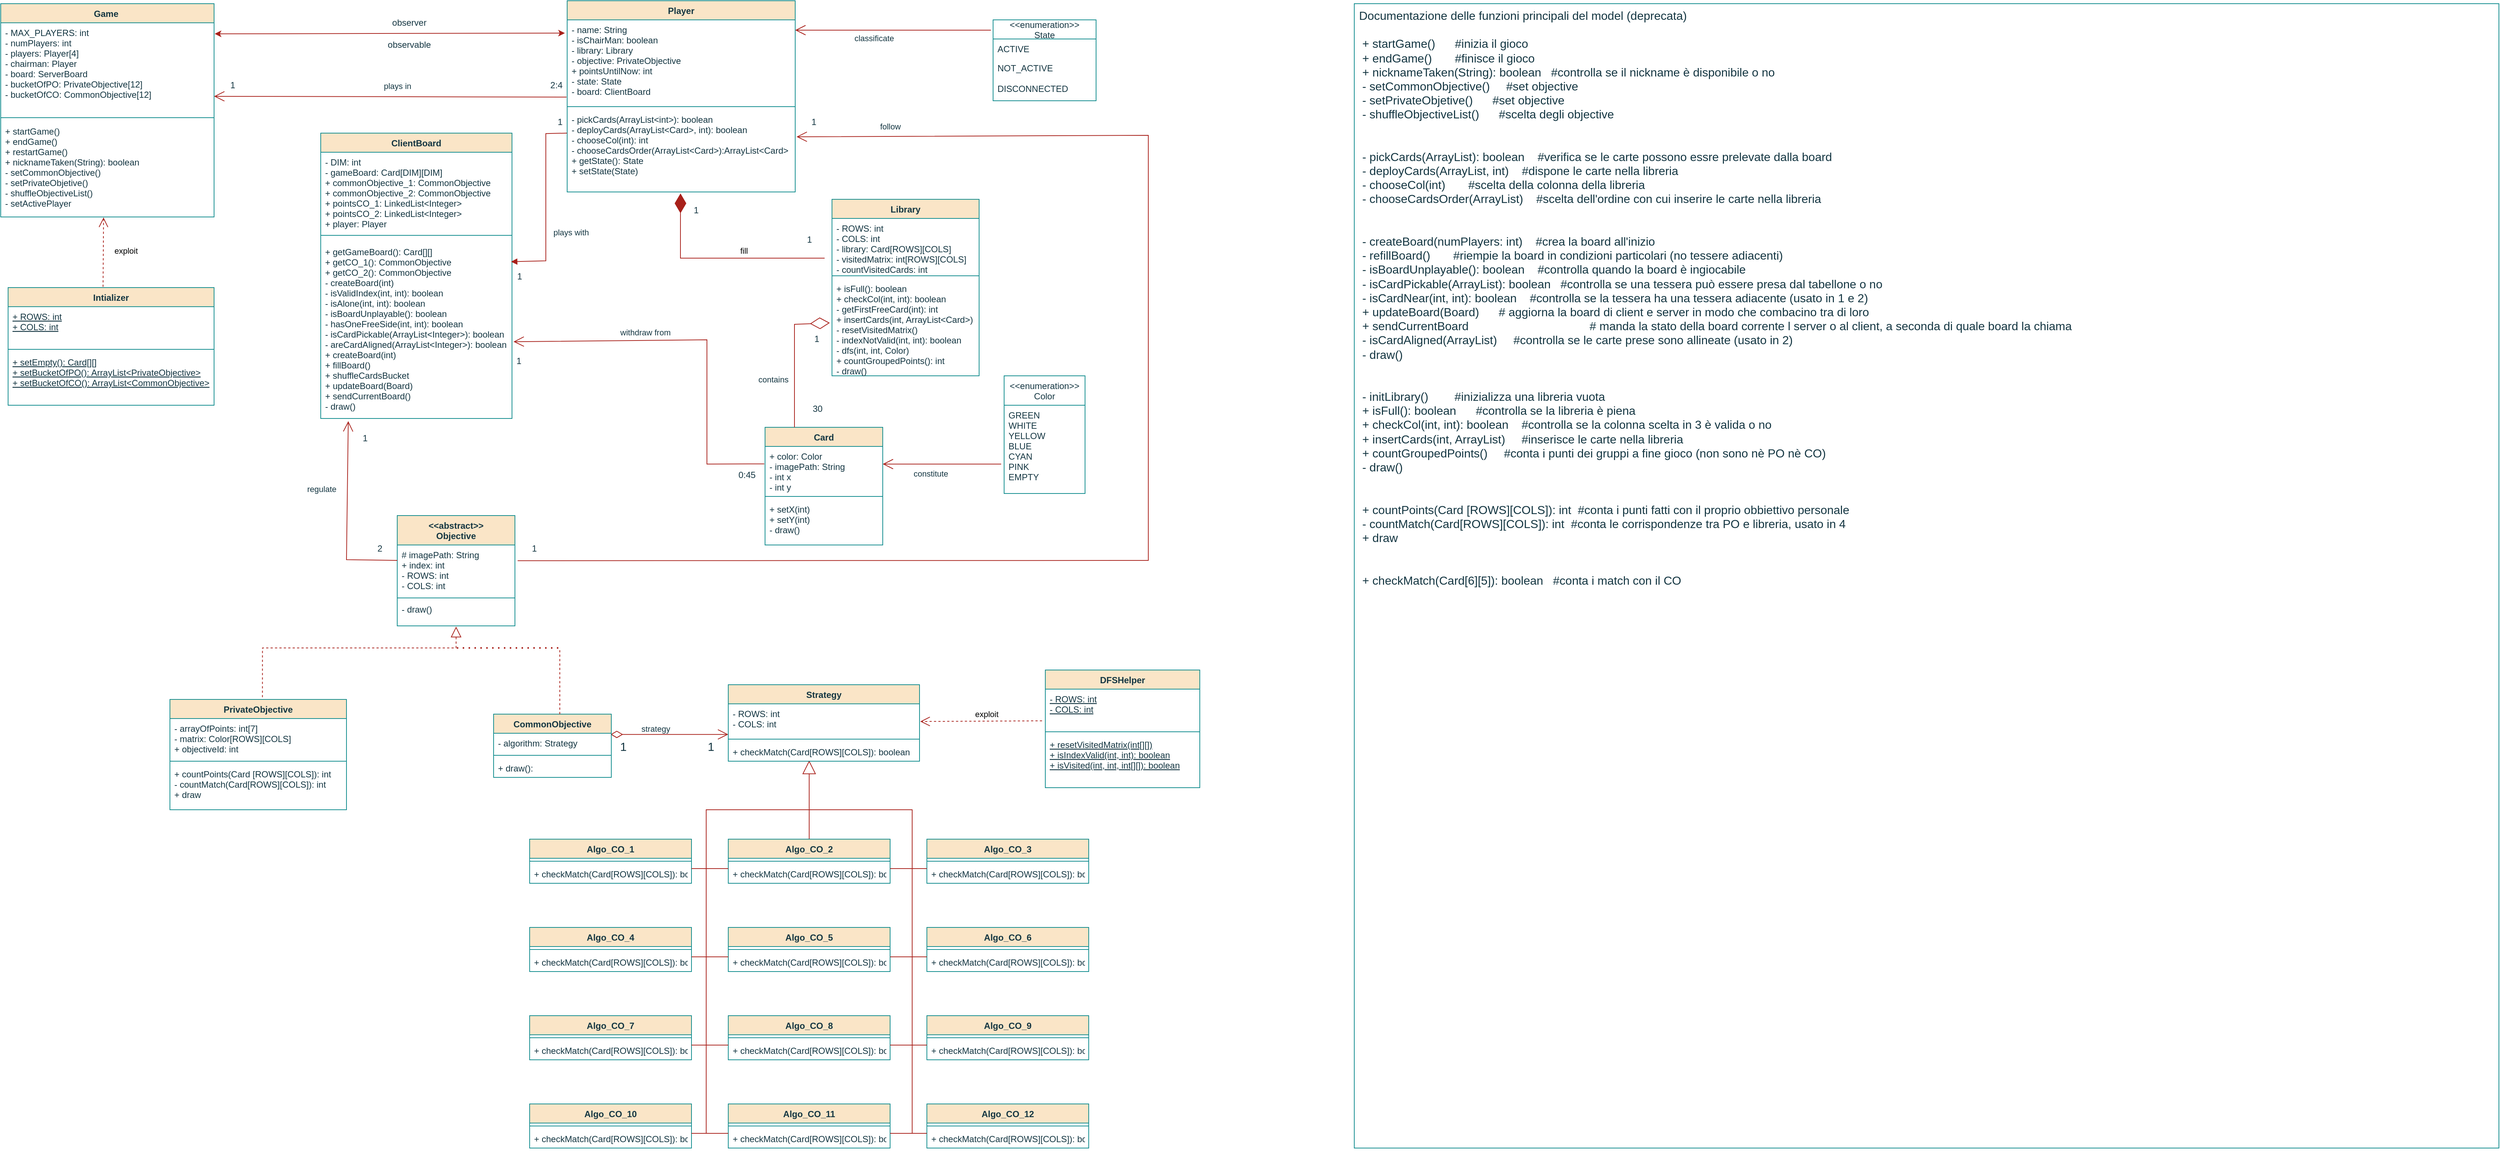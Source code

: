 <mxfile version="20.5.3" type="embed"><diagram id="C5RBs43oDa-KdzZeNtuy" name="Page-1"><mxGraphModel dx="866" dy="815" grid="1" gridSize="10" guides="1" tooltips="1" connect="1" arrows="1" fold="1" page="1" pageScale="1" pageWidth="4000" pageHeight="4000" background="#FFFFFF" math="0" shadow="0"><root><mxCell id="WIyWlLk6GJQsqaUBKTNV-0"/><mxCell id="WIyWlLk6GJQsqaUBKTNV-1" parent="WIyWlLk6GJQsqaUBKTNV-0"/><mxCell id="Mgfd83Ul1ALBCCJsqbtd-0" value="Game " style="swimlane;fontStyle=1;align=center;verticalAlign=top;childLayout=stackLayout;horizontal=1;startSize=26;horizontalStack=0;resizeParent=1;resizeParentMax=0;resizeLast=0;collapsible=1;marginBottom=0;rounded=0;labelBackgroundColor=none;fillColor=#FAE5C7;strokeColor=#0F8B8D;fontColor=#143642;" parent="WIyWlLk6GJQsqaUBKTNV-1" vertex="1"><mxGeometry x="40" y="44" width="290" height="290" as="geometry"><mxRectangle x="30" y="20" width="80" height="30" as="alternateBounds"/></mxGeometry></mxCell><mxCell id="Mgfd83Ul1ALBCCJsqbtd-1" value="- MAX_PLAYERS: int &#10;- numPlayers: int&#10;- players: Player[4]&#10;- chairman: Player&#10;- board: ServerBoard&#10;- bucketOfPO: PrivateObjective[12]&#10;- bucketOfCO: CommonObjective[12]" style="text;strokeColor=none;fillColor=none;align=left;verticalAlign=top;spacingLeft=4;spacingRight=4;overflow=hidden;rotatable=0;points=[[0,0.5],[1,0.5]];portConstraint=eastwest;fontStyle=0;rounded=0;labelBackgroundColor=none;fontColor=#143642;" parent="Mgfd83Ul1ALBCCJsqbtd-0" vertex="1"><mxGeometry y="26" width="290" height="124" as="geometry"/></mxCell><mxCell id="Mgfd83Ul1ALBCCJsqbtd-2" value="" style="line;strokeWidth=1;fillColor=none;align=left;verticalAlign=middle;spacingTop=-1;spacingLeft=3;spacingRight=3;rotatable=0;labelPosition=right;points=[];portConstraint=eastwest;strokeColor=#0F8B8D;rounded=0;labelBackgroundColor=none;fontColor=#143642;" parent="Mgfd83Ul1ALBCCJsqbtd-0" vertex="1"><mxGeometry y="150" width="290" height="10" as="geometry"/></mxCell><mxCell id="Mgfd83Ul1ALBCCJsqbtd-3" value="+ startGame()&#10;+ endGame()&#10;+ restartGame()&#10;+ nicknameTaken(String): boolean&#10;- setCommonObjective()&#10;- setPrivateObjetive()&#10;- shuffleObjectiveList()&#10;- setActivePlayer" style="text;strokeColor=none;fillColor=none;align=left;verticalAlign=top;spacingLeft=4;spacingRight=4;overflow=hidden;rotatable=0;points=[[0,0.5],[1,0.5]];portConstraint=eastwest;rounded=0;labelBackgroundColor=none;fontColor=#143642;" parent="Mgfd83Ul1ALBCCJsqbtd-0" vertex="1"><mxGeometry y="160" width="290" height="130" as="geometry"/></mxCell><mxCell id="Mgfd83Ul1ALBCCJsqbtd-8" value="ClientBoard" style="swimlane;fontStyle=1;align=center;verticalAlign=top;childLayout=stackLayout;horizontal=1;startSize=26;horizontalStack=0;resizeParent=1;resizeParentMax=0;resizeLast=0;collapsible=1;marginBottom=0;rounded=0;labelBackgroundColor=none;fillColor=#FAE5C7;strokeColor=#0F8B8D;fontColor=#143642;" parent="WIyWlLk6GJQsqaUBKTNV-1" vertex="1"><mxGeometry x="475" y="220" width="260" height="388" as="geometry"/></mxCell><mxCell id="Mgfd83Ul1ALBCCJsqbtd-9" value="- DIM: int&#10;- gameBoard: Card[DIM][DIM]&#10;+ commonObjective_1: CommonObjective &#10;+ commonObjective_2: CommonObjective &#10;+ pointsCO_1: LinkedList&lt;Integer&gt;&#10;+ pointsCO_2: LinkedList&lt;Integer&gt;&#10;+ player: Player" style="text;strokeColor=none;fillColor=none;align=left;verticalAlign=top;spacingLeft=4;spacingRight=4;overflow=hidden;rotatable=0;points=[[0,0.5],[1,0.5]];portConstraint=eastwest;rounded=0;labelBackgroundColor=none;fontColor=#143642;" parent="Mgfd83Ul1ALBCCJsqbtd-8" vertex="1"><mxGeometry y="26" width="260" height="104" as="geometry"/></mxCell><mxCell id="Mgfd83Ul1ALBCCJsqbtd-10" value="" style="line;strokeWidth=1;fillColor=none;align=left;verticalAlign=middle;spacingTop=-1;spacingLeft=3;spacingRight=3;rotatable=0;labelPosition=right;points=[];portConstraint=eastwest;strokeColor=#0F8B8D;rounded=0;labelBackgroundColor=none;fontColor=#143642;" parent="Mgfd83Ul1ALBCCJsqbtd-8" vertex="1"><mxGeometry y="130" width="260" height="18" as="geometry"/></mxCell><mxCell id="Mgfd83Ul1ALBCCJsqbtd-11" value="+ getGameBoard(): Card[][]&#10;+ getCO_1(): CommonObjective&#10;+ getCO_2(): CommonObjective&#10;- createBoard(int)&#10;- isValidIndex(int, int): boolean&#10;- isAlone(int, int): boolean&#10;- isBoardUnplayable(): boolean&#10;- hasOneFreeSide(int, int): boolean&#10;- isCardPickable(ArrayList&lt;Integer&gt;): boolean&#10;- areCardAligned(ArrayList&lt;Integer&gt;): boolean&#10;+ createBoard(int)&#10;+ fillBoard()&#10;+ shuffleCardsBucket&#10;+ updateBoard(Board)&#10;+ sendCurrentBoard()  &#10;- draw()" style="text;strokeColor=none;fillColor=none;align=left;verticalAlign=top;spacingLeft=4;spacingRight=4;overflow=hidden;rotatable=0;points=[[0,0.5],[1,0.5]];portConstraint=eastwest;rounded=0;labelBackgroundColor=none;fontColor=#143642;" parent="Mgfd83Ul1ALBCCJsqbtd-8" vertex="1"><mxGeometry y="148" width="260" height="240" as="geometry"/></mxCell><mxCell id="Mgfd83Ul1ALBCCJsqbtd-13" value="Player" style="swimlane;fontStyle=1;align=center;verticalAlign=top;childLayout=stackLayout;horizontal=1;startSize=26;horizontalStack=0;resizeParent=1;resizeParentMax=0;resizeLast=0;collapsible=1;marginBottom=0;rounded=0;labelBackgroundColor=none;fillColor=#FAE5C7;strokeColor=#0F8B8D;fontColor=#143642;" parent="WIyWlLk6GJQsqaUBKTNV-1" vertex="1"><mxGeometry x="810" y="40" width="310" height="260" as="geometry"/></mxCell><mxCell id="Mgfd83Ul1ALBCCJsqbtd-14" value="- name: String&#10;- isChairMan: boolean&#10;- library: Library&#10;- objective: PrivateObjective&#10;+ pointsUntilNow: int&#10;- state: State&#10;- board: ClientBoard" style="text;strokeColor=none;fillColor=none;align=left;verticalAlign=top;spacingLeft=4;spacingRight=4;overflow=hidden;rotatable=0;points=[[0,0.5],[1,0.5]];portConstraint=eastwest;rounded=0;labelBackgroundColor=none;fontColor=#143642;" parent="Mgfd83Ul1ALBCCJsqbtd-13" vertex="1"><mxGeometry y="26" width="310" height="114" as="geometry"/></mxCell><mxCell id="Mgfd83Ul1ALBCCJsqbtd-15" value="" style="line;strokeWidth=1;fillColor=none;align=left;verticalAlign=middle;spacingTop=-1;spacingLeft=3;spacingRight=3;rotatable=0;labelPosition=right;points=[];portConstraint=eastwest;strokeColor=#0F8B8D;rounded=0;labelBackgroundColor=none;fontColor=#143642;" parent="Mgfd83Ul1ALBCCJsqbtd-13" vertex="1"><mxGeometry y="140" width="310" height="8" as="geometry"/></mxCell><mxCell id="Mgfd83Ul1ALBCCJsqbtd-16" value="- pickCards(ArrayList&lt;int&gt;): boolean&#10;- deployCards(ArrayList&lt;Card&gt;, int): boolean&#10;- chooseCol(int): int&#10;- chooseCardsOrder(ArrayList&lt;Card&gt;):ArrayList&lt;Card&gt;&#10;+ getState(): State&#10;+ setState(State)" style="text;strokeColor=none;fillColor=none;align=left;verticalAlign=top;spacingLeft=4;spacingRight=4;overflow=hidden;rotatable=0;points=[[0,0.5],[1,0.5]];portConstraint=eastwest;rounded=0;labelBackgroundColor=none;fontColor=#143642;" parent="Mgfd83Ul1ALBCCJsqbtd-13" vertex="1"><mxGeometry y="148" width="310" height="112" as="geometry"/></mxCell><mxCell id="W-shWDO9MT4DzFma6A6Y-0" value="Library" style="swimlane;fontStyle=1;align=center;verticalAlign=top;childLayout=stackLayout;horizontal=1;startSize=26;horizontalStack=0;resizeParent=1;resizeParentMax=0;resizeLast=0;collapsible=1;marginBottom=0;rounded=0;labelBackgroundColor=none;fillColor=#FAE5C7;strokeColor=#0F8B8D;fontColor=#143642;" parent="WIyWlLk6GJQsqaUBKTNV-1" vertex="1"><mxGeometry x="1170" y="310" width="200" height="240" as="geometry"/></mxCell><mxCell id="W-shWDO9MT4DzFma6A6Y-1" value="- ROWS: int&#10;- COLS: int&#10;- library: Card[ROWS][COLS]&#10;- visitedMatrix: int[ROWS][COLS]&#10;- countVisitedCards: int" style="text;strokeColor=none;fillColor=none;align=left;verticalAlign=top;spacingLeft=4;spacingRight=4;overflow=hidden;rotatable=0;points=[[0,0.5],[1,0.5]];portConstraint=eastwest;rounded=0;labelBackgroundColor=none;fontColor=#143642;" parent="W-shWDO9MT4DzFma6A6Y-0" vertex="1"><mxGeometry y="26" width="200" height="74" as="geometry"/></mxCell><mxCell id="W-shWDO9MT4DzFma6A6Y-2" value="" style="line;strokeWidth=1;fillColor=none;align=left;verticalAlign=middle;spacingTop=-1;spacingLeft=3;spacingRight=3;rotatable=0;labelPosition=right;points=[];portConstraint=eastwest;strokeColor=#0F8B8D;rounded=0;labelBackgroundColor=none;fontColor=#143642;" parent="W-shWDO9MT4DzFma6A6Y-0" vertex="1"><mxGeometry y="100" width="200" height="8" as="geometry"/></mxCell><mxCell id="W-shWDO9MT4DzFma6A6Y-3" value="+ isFull(): boolean&#10;+ checkCol(int, int): boolean&#10;- getFirstFreeCard(int): int&#10;+ insertCards(int, ArrayList&lt;Card&gt;)&#10;- resetVisitedMatrix()&#10;- indexNotValid(int, int): boolean&#10;- dfs(int, int, Color)&#10;+ countGroupedPoints(): int&#10;- draw()" style="text;strokeColor=none;fillColor=none;align=left;verticalAlign=top;spacingLeft=4;spacingRight=4;overflow=hidden;rotatable=0;points=[[0,0.5],[1,0.5]];portConstraint=eastwest;rounded=0;labelBackgroundColor=none;fontColor=#143642;" parent="W-shWDO9MT4DzFma6A6Y-0" vertex="1"><mxGeometry y="108" width="200" height="132" as="geometry"/></mxCell><mxCell id="W-shWDO9MT4DzFma6A6Y-10" value="Card" style="swimlane;fontStyle=1;align=center;verticalAlign=top;childLayout=stackLayout;horizontal=1;startSize=26;horizontalStack=0;resizeParent=1;resizeParentMax=0;resizeLast=0;collapsible=1;marginBottom=0;rounded=0;labelBackgroundColor=none;fillColor=#FAE5C7;strokeColor=#0F8B8D;fontColor=#143642;" parent="WIyWlLk6GJQsqaUBKTNV-1" vertex="1"><mxGeometry x="1079" y="620" width="160" height="160" as="geometry"/></mxCell><mxCell id="W-shWDO9MT4DzFma6A6Y-11" value="+ color: Color&#10;- imagePath: String&#10;- int x&#10;- int y&#10;" style="text;strokeColor=none;fillColor=none;align=left;verticalAlign=top;spacingLeft=4;spacingRight=4;overflow=hidden;rotatable=0;points=[[0,0.5],[1,0.5]];portConstraint=eastwest;rounded=0;labelBackgroundColor=none;fontColor=#143642;" parent="W-shWDO9MT4DzFma6A6Y-10" vertex="1"><mxGeometry y="26" width="160" height="64" as="geometry"/></mxCell><mxCell id="W-shWDO9MT4DzFma6A6Y-12" value="" style="line;strokeWidth=1;fillColor=none;align=left;verticalAlign=middle;spacingTop=-1;spacingLeft=3;spacingRight=3;rotatable=0;labelPosition=right;points=[];portConstraint=eastwest;strokeColor=#0F8B8D;rounded=0;labelBackgroundColor=none;fontColor=#143642;" parent="W-shWDO9MT4DzFma6A6Y-10" vertex="1"><mxGeometry y="90" width="160" height="8" as="geometry"/></mxCell><mxCell id="W-shWDO9MT4DzFma6A6Y-13" value="+ setX(int)&#10;+ setY(int)&#10;- draw()&#10;" style="text;strokeColor=none;fillColor=none;align=left;verticalAlign=top;spacingLeft=4;spacingRight=4;overflow=hidden;rotatable=0;points=[[0,0.5],[1,0.5]];portConstraint=eastwest;rounded=0;labelBackgroundColor=none;fontColor=#143642;" parent="W-shWDO9MT4DzFma6A6Y-10" vertex="1"><mxGeometry y="98" width="160" height="62" as="geometry"/></mxCell><mxCell id="W-shWDO9MT4DzFma6A6Y-14" value="&lt;&lt;enumeration&gt;&gt;&#10;Color" style="swimlane;fontStyle=0;childLayout=stackLayout;horizontal=1;startSize=40;fillColor=none;horizontalStack=0;resizeParent=1;resizeParentMax=0;resizeLast=0;collapsible=1;marginBottom=0;rounded=0;labelBackgroundColor=none;strokeColor=#0F8B8D;fontColor=#143642;" parent="WIyWlLk6GJQsqaUBKTNV-1" vertex="1"><mxGeometry x="1404" y="550" width="110" height="160" as="geometry"/></mxCell><mxCell id="W-shWDO9MT4DzFma6A6Y-15" value="GREEN&#10;WHITE&#10;YELLOW&#10;BLUE&#10;CYAN&#10;PINK&#10;EMPTY" style="text;strokeColor=none;fillColor=none;align=left;verticalAlign=top;spacingLeft=4;spacingRight=4;overflow=hidden;rotatable=0;points=[[0,0.5],[1,0.5]];portConstraint=eastwest;rounded=0;labelBackgroundColor=none;fontColor=#143642;" parent="W-shWDO9MT4DzFma6A6Y-14" vertex="1"><mxGeometry y="40" width="110" height="120" as="geometry"/></mxCell><mxCell id="W-shWDO9MT4DzFma6A6Y-20" value="" style="endArrow=open;endFill=1;endSize=12;html=1;rounded=0;labelBackgroundColor=none;strokeColor=#A8201A;fontColor=default;" parent="WIyWlLk6GJQsqaUBKTNV-1" edge="1"><mxGeometry width="160" relative="1" as="geometry"><mxPoint x="1400" y="670" as="sourcePoint"/><mxPoint x="1239" y="670" as="targetPoint"/><Array as="points"><mxPoint x="1388" y="670"/><mxPoint x="1309" y="670"/></Array></mxGeometry></mxCell><mxCell id="sbjhCUEC5wQFAyR_Rim3-13" value="constitute" style="edgeLabel;html=1;align=center;verticalAlign=middle;resizable=0;points=[];labelBackgroundColor=none;fontColor=#143642;rounded=0;" parent="W-shWDO9MT4DzFma6A6Y-20" vertex="1" connectable="0"><mxGeometry x="0.191" relative="1" as="geometry"><mxPoint y="13" as="offset"/></mxGeometry></mxCell><mxCell id="W-shWDO9MT4DzFma6A6Y-22" value="" style="endArrow=open;endFill=1;endSize=12;html=1;rounded=0;exitX=0.979;exitY=-0.009;exitDx=0;exitDy=0;exitPerimeter=0;entryX=1.008;entryY=0.565;entryDx=0;entryDy=0;labelBackgroundColor=none;strokeColor=#A8201A;fontColor=default;entryPerimeter=0;" parent="WIyWlLk6GJQsqaUBKTNV-1" source="Y6HEwSbdjoRSRPUhXtkS-57" target="Mgfd83Ul1ALBCCJsqbtd-11" edge="1"><mxGeometry width="160" relative="1" as="geometry"><mxPoint x="969" y="360" as="sourcePoint"/><mxPoint x="929" y="580" as="targetPoint"/><Array as="points"><mxPoint x="1000" y="670"/><mxPoint x="1000" y="501"/></Array></mxGeometry></mxCell><mxCell id="sbjhCUEC5wQFAyR_Rim3-4" value="withdraw from" style="edgeLabel;html=1;align=center;verticalAlign=middle;resizable=0;points=[];labelBackgroundColor=none;fontColor=#143642;rounded=0;" parent="W-shWDO9MT4DzFma6A6Y-22" vertex="1" connectable="0"><mxGeometry x="0.158" y="2" relative="1" as="geometry"><mxPoint x="-36" y="-13" as="offset"/></mxGeometry></mxCell><mxCell id="W-shWDO9MT4DzFma6A6Y-27" value="&lt;&lt;abstract&gt;&gt;&#10;Objective" style="swimlane;fontStyle=1;align=center;verticalAlign=top;childLayout=stackLayout;horizontal=1;startSize=40;horizontalStack=0;resizeParent=1;resizeParentMax=0;resizeLast=0;collapsible=1;marginBottom=0;rounded=0;labelBackgroundColor=none;fillColor=#FAE5C7;strokeColor=#0F8B8D;fontColor=#143642;" parent="WIyWlLk6GJQsqaUBKTNV-1" vertex="1"><mxGeometry x="579" y="740" width="160" height="150" as="geometry"/></mxCell><mxCell id="W-shWDO9MT4DzFma6A6Y-28" value="# imagePath: String &#10;+ index: int &#10;- ROWS: int&#10;- COLS: int" style="text;strokeColor=none;fillColor=none;align=left;verticalAlign=top;spacingLeft=4;spacingRight=4;overflow=hidden;rotatable=0;points=[[0,0.5],[1,0.5]];portConstraint=eastwest;rounded=0;labelBackgroundColor=none;fontColor=#143642;" parent="W-shWDO9MT4DzFma6A6Y-27" vertex="1"><mxGeometry y="40" width="160" height="70" as="geometry"/></mxCell><mxCell id="W-shWDO9MT4DzFma6A6Y-29" value="" style="line;strokeWidth=1;fillColor=none;align=left;verticalAlign=middle;spacingTop=-1;spacingLeft=3;spacingRight=3;rotatable=0;labelPosition=right;points=[];portConstraint=eastwest;strokeColor=#0F8B8D;rounded=0;labelBackgroundColor=none;fontColor=#143642;" parent="W-shWDO9MT4DzFma6A6Y-27" vertex="1"><mxGeometry y="110" width="160" height="4" as="geometry"/></mxCell><mxCell id="W-shWDO9MT4DzFma6A6Y-30" value="- draw()" style="text;strokeColor=none;fillColor=none;align=left;verticalAlign=top;spacingLeft=4;spacingRight=4;overflow=hidden;rotatable=0;points=[[0,0.5],[1,0.5]];portConstraint=eastwest;rounded=0;labelBackgroundColor=none;fontColor=#143642;" parent="W-shWDO9MT4DzFma6A6Y-27" vertex="1"><mxGeometry y="114" width="160" height="36" as="geometry"/></mxCell><mxCell id="W-shWDO9MT4DzFma6A6Y-40" value="PrivateObjective" style="swimlane;fontStyle=1;align=center;verticalAlign=top;childLayout=stackLayout;horizontal=1;startSize=26;horizontalStack=0;resizeParent=1;resizeParentMax=0;resizeLast=0;collapsible=1;marginBottom=0;rounded=0;labelBackgroundColor=none;fillColor=#FAE5C7;strokeColor=#0F8B8D;fontColor=#143642;" parent="WIyWlLk6GJQsqaUBKTNV-1" vertex="1"><mxGeometry x="270" y="990" width="240" height="150" as="geometry"/></mxCell><mxCell id="W-shWDO9MT4DzFma6A6Y-41" value="- arrayOfPoints: int[7]&#10;- matrix: Color[ROWS][COLS]&#10;+ objectiveId: int" style="text;strokeColor=none;fillColor=none;align=left;verticalAlign=top;spacingLeft=4;spacingRight=4;overflow=hidden;rotatable=0;points=[[0,0.5],[1,0.5]];portConstraint=eastwest;rounded=0;labelBackgroundColor=none;fontColor=#143642;" parent="W-shWDO9MT4DzFma6A6Y-40" vertex="1"><mxGeometry y="26" width="240" height="54" as="geometry"/></mxCell><mxCell id="W-shWDO9MT4DzFma6A6Y-42" value="" style="line;strokeWidth=1;fillColor=none;align=left;verticalAlign=middle;spacingTop=-1;spacingLeft=3;spacingRight=3;rotatable=0;labelPosition=right;points=[];portConstraint=eastwest;strokeColor=#0F8B8D;rounded=0;labelBackgroundColor=none;fontColor=#143642;" parent="W-shWDO9MT4DzFma6A6Y-40" vertex="1"><mxGeometry y="80" width="240" height="8" as="geometry"/></mxCell><mxCell id="W-shWDO9MT4DzFma6A6Y-43" value="+ countPoints(Card [ROWS][COLS]): int&#10;- countMatch(Card[ROWS][COLS]): int&#10;+ draw" style="text;strokeColor=none;fillColor=none;align=left;verticalAlign=top;spacingLeft=4;spacingRight=4;overflow=hidden;rotatable=0;points=[[0,0.5],[1,0.5]];portConstraint=eastwest;rounded=0;labelBackgroundColor=none;fontColor=#143642;" parent="W-shWDO9MT4DzFma6A6Y-40" vertex="1"><mxGeometry y="88" width="240" height="62" as="geometry"/></mxCell><mxCell id="W-shWDO9MT4DzFma6A6Y-76" value="Algo_CO_2" style="swimlane;fontStyle=1;align=center;verticalAlign=top;childLayout=stackLayout;horizontal=1;startSize=26;horizontalStack=0;resizeParent=1;resizeParentMax=0;resizeLast=0;collapsible=1;marginBottom=0;rounded=0;labelBackgroundColor=none;fillColor=#FAE5C7;strokeColor=#0F8B8D;fontColor=#143642;" parent="WIyWlLk6GJQsqaUBKTNV-1" vertex="1"><mxGeometry x="1029" y="1180" width="220" height="60" as="geometry"/></mxCell><mxCell id="W-shWDO9MT4DzFma6A6Y-78" value="" style="line;strokeWidth=1;fillColor=none;align=left;verticalAlign=middle;spacingTop=-1;spacingLeft=3;spacingRight=3;rotatable=0;labelPosition=right;points=[];portConstraint=eastwest;strokeColor=#0F8B8D;rounded=0;labelBackgroundColor=none;fontColor=#143642;" parent="W-shWDO9MT4DzFma6A6Y-76" vertex="1"><mxGeometry y="26" width="220" height="8" as="geometry"/></mxCell><mxCell id="WhVy480qOBjxfBd9q4s9-7" value="+ checkMatch(Card[ROWS][COLS]): boolean" style="text;strokeColor=none;fillColor=none;align=left;verticalAlign=top;spacingLeft=4;spacingRight=4;overflow=hidden;rotatable=0;points=[[0,0.5],[1,0.5]];portConstraint=eastwest;rounded=0;labelBackgroundColor=none;fontColor=#143642;" parent="W-shWDO9MT4DzFma6A6Y-76" vertex="1"><mxGeometry y="34" width="220" height="26" as="geometry"/></mxCell><mxCell id="l9PI8_7-ofRsT48dgpmU-10" value="Algo_CO_5&#10;" style="swimlane;fontStyle=1;align=center;verticalAlign=top;childLayout=stackLayout;horizontal=1;startSize=26;horizontalStack=0;resizeParent=1;resizeParentMax=0;resizeLast=0;collapsible=1;marginBottom=0;rounded=0;labelBackgroundColor=none;fillColor=#FAE5C7;strokeColor=#0F8B8D;fontColor=#143642;" parent="WIyWlLk6GJQsqaUBKTNV-1" vertex="1"><mxGeometry x="1029" y="1300" width="220" height="60" as="geometry"/></mxCell><mxCell id="l9PI8_7-ofRsT48dgpmU-11" value="" style="line;strokeWidth=1;fillColor=none;align=left;verticalAlign=middle;spacingTop=-1;spacingLeft=3;spacingRight=3;rotatable=0;labelPosition=right;points=[];portConstraint=eastwest;strokeColor=#0F8B8D;rounded=0;labelBackgroundColor=none;fontColor=#143642;" parent="l9PI8_7-ofRsT48dgpmU-10" vertex="1"><mxGeometry y="26" width="220" height="8" as="geometry"/></mxCell><mxCell id="WhVy480qOBjxfBd9q4s9-5" value="+ checkMatch(Card[ROWS][COLS]): boolean" style="text;strokeColor=none;fillColor=none;align=left;verticalAlign=top;spacingLeft=4;spacingRight=4;overflow=hidden;rotatable=0;points=[[0,0.5],[1,0.5]];portConstraint=eastwest;rounded=0;labelBackgroundColor=none;fontColor=#143642;" parent="l9PI8_7-ofRsT48dgpmU-10" vertex="1"><mxGeometry y="34" width="220" height="26" as="geometry"/></mxCell><mxCell id="l9PI8_7-ofRsT48dgpmU-13" value="Algo_CO_8" style="swimlane;fontStyle=1;align=center;verticalAlign=top;childLayout=stackLayout;horizontal=1;startSize=26;horizontalStack=0;resizeParent=1;resizeParentMax=0;resizeLast=0;collapsible=1;marginBottom=0;rounded=0;labelBackgroundColor=none;fillColor=#FAE5C7;strokeColor=#0F8B8D;fontColor=#143642;" parent="WIyWlLk6GJQsqaUBKTNV-1" vertex="1"><mxGeometry x="1029" y="1420" width="220" height="60" as="geometry"/></mxCell><mxCell id="l9PI8_7-ofRsT48dgpmU-14" value="" style="line;strokeWidth=1;fillColor=none;align=left;verticalAlign=middle;spacingTop=-1;spacingLeft=3;spacingRight=3;rotatable=0;labelPosition=right;points=[];portConstraint=eastwest;strokeColor=#0F8B8D;rounded=0;labelBackgroundColor=none;fontColor=#143642;" parent="l9PI8_7-ofRsT48dgpmU-13" vertex="1"><mxGeometry y="26" width="220" height="8" as="geometry"/></mxCell><mxCell id="WhVy480qOBjxfBd9q4s9-2" value="+ checkMatch(Card[ROWS][COLS]): boolean" style="text;strokeColor=none;fillColor=none;align=left;verticalAlign=top;spacingLeft=4;spacingRight=4;overflow=hidden;rotatable=0;points=[[0,0.5],[1,0.5]];portConstraint=eastwest;rounded=0;labelBackgroundColor=none;fontColor=#143642;" parent="l9PI8_7-ofRsT48dgpmU-13" vertex="1"><mxGeometry y="34" width="220" height="26" as="geometry"/></mxCell><mxCell id="l9PI8_7-ofRsT48dgpmU-16" value="Algo_CO_9&#10;" style="swimlane;fontStyle=1;align=center;verticalAlign=top;childLayout=stackLayout;horizontal=1;startSize=26;horizontalStack=0;resizeParent=1;resizeParentMax=0;resizeLast=0;collapsible=1;marginBottom=0;rounded=0;labelBackgroundColor=none;fillColor=#FAE5C7;strokeColor=#0F8B8D;fontColor=#143642;" parent="WIyWlLk6GJQsqaUBKTNV-1" vertex="1"><mxGeometry x="1299" y="1420" width="220" height="60" as="geometry"/></mxCell><mxCell id="l9PI8_7-ofRsT48dgpmU-17" value="" style="line;strokeWidth=1;fillColor=none;align=left;verticalAlign=middle;spacingTop=-1;spacingLeft=3;spacingRight=3;rotatable=0;labelPosition=right;points=[];portConstraint=eastwest;strokeColor=#0F8B8D;rounded=0;labelBackgroundColor=none;fontColor=#143642;" parent="l9PI8_7-ofRsT48dgpmU-16" vertex="1"><mxGeometry y="26" width="220" height="8" as="geometry"/></mxCell><mxCell id="WhVy480qOBjxfBd9q4s9-3" value="+ checkMatch(Card[ROWS][COLS]): boolean" style="text;strokeColor=none;fillColor=none;align=left;verticalAlign=top;spacingLeft=4;spacingRight=4;overflow=hidden;rotatable=0;points=[[0,0.5],[1,0.5]];portConstraint=eastwest;rounded=0;labelBackgroundColor=none;fontColor=#143642;" parent="l9PI8_7-ofRsT48dgpmU-16" vertex="1"><mxGeometry y="34" width="220" height="26" as="geometry"/></mxCell><mxCell id="l9PI8_7-ofRsT48dgpmU-19" value="Algo_CO_6" style="swimlane;fontStyle=1;align=center;verticalAlign=top;childLayout=stackLayout;horizontal=1;startSize=26;horizontalStack=0;resizeParent=1;resizeParentMax=0;resizeLast=0;collapsible=1;marginBottom=0;rounded=0;labelBackgroundColor=none;fillColor=#FAE5C7;strokeColor=#0F8B8D;fontColor=#143642;" parent="WIyWlLk6GJQsqaUBKTNV-1" vertex="1"><mxGeometry x="1299" y="1300" width="220" height="60" as="geometry"/></mxCell><mxCell id="l9PI8_7-ofRsT48dgpmU-20" value="" style="line;strokeWidth=1;fillColor=none;align=left;verticalAlign=middle;spacingTop=-1;spacingLeft=3;spacingRight=3;rotatable=0;labelPosition=right;points=[];portConstraint=eastwest;strokeColor=#0F8B8D;rounded=0;labelBackgroundColor=none;fontColor=#143642;" parent="l9PI8_7-ofRsT48dgpmU-19" vertex="1"><mxGeometry y="26" width="220" height="8" as="geometry"/></mxCell><mxCell id="WhVy480qOBjxfBd9q4s9-4" value="+ checkMatch(Card[ROWS][COLS]): boolean" style="text;strokeColor=none;fillColor=none;align=left;verticalAlign=top;spacingLeft=4;spacingRight=4;overflow=hidden;rotatable=0;points=[[0,0.5],[1,0.5]];portConstraint=eastwest;rounded=0;labelBackgroundColor=none;fontColor=#143642;" parent="l9PI8_7-ofRsT48dgpmU-19" vertex="1"><mxGeometry y="34" width="220" height="26" as="geometry"/></mxCell><mxCell id="l9PI8_7-ofRsT48dgpmU-22" value="Algo_CO_3" style="swimlane;fontStyle=1;align=center;verticalAlign=top;childLayout=stackLayout;horizontal=1;startSize=26;horizontalStack=0;resizeParent=1;resizeParentMax=0;resizeLast=0;collapsible=1;marginBottom=0;movable=1;resizable=1;rotatable=1;deletable=1;editable=1;connectable=1;rounded=0;labelBackgroundColor=none;fillColor=#FAE5C7;strokeColor=#0F8B8D;fontColor=#143642;" parent="WIyWlLk6GJQsqaUBKTNV-1" vertex="1"><mxGeometry x="1299" y="1180" width="220" height="60" as="geometry"/></mxCell><mxCell id="l9PI8_7-ofRsT48dgpmU-23" value="" style="line;strokeWidth=1;fillColor=none;align=left;verticalAlign=middle;spacingTop=-1;spacingLeft=3;spacingRight=3;rotatable=0;labelPosition=right;points=[];portConstraint=eastwest;strokeColor=#0F8B8D;rounded=0;labelBackgroundColor=none;fontColor=#143642;" parent="l9PI8_7-ofRsT48dgpmU-22" vertex="1"><mxGeometry y="26" width="220" height="8" as="geometry"/></mxCell><mxCell id="WhVy480qOBjxfBd9q4s9-6" value="+ checkMatch(Card[ROWS][COLS]): boolean" style="text;strokeColor=none;fillColor=none;align=left;verticalAlign=top;spacingLeft=4;spacingRight=4;overflow=hidden;rotatable=0;points=[[0,0.5],[1,0.5]];portConstraint=eastwest;rounded=0;labelBackgroundColor=none;fontColor=#143642;" parent="l9PI8_7-ofRsT48dgpmU-22" vertex="1"><mxGeometry y="34" width="220" height="26" as="geometry"/></mxCell><mxCell id="l9PI8_7-ofRsT48dgpmU-28" value="Algo_CO_10" style="swimlane;fontStyle=1;align=center;verticalAlign=top;childLayout=stackLayout;horizontal=1;startSize=26;horizontalStack=0;resizeParent=1;resizeParentMax=0;resizeLast=0;collapsible=1;marginBottom=0;rounded=0;labelBackgroundColor=none;fillColor=#FAE5C7;strokeColor=#0F8B8D;fontColor=#143642;" parent="WIyWlLk6GJQsqaUBKTNV-1" vertex="1"><mxGeometry x="759" y="1540" width="220" height="60" as="geometry"/></mxCell><mxCell id="l9PI8_7-ofRsT48dgpmU-29" value="" style="line;strokeWidth=1;fillColor=none;align=left;verticalAlign=middle;spacingTop=-1;spacingLeft=3;spacingRight=3;rotatable=0;labelPosition=right;points=[];portConstraint=eastwest;strokeColor=#0F8B8D;rounded=0;labelBackgroundColor=none;fontColor=#143642;" parent="l9PI8_7-ofRsT48dgpmU-28" vertex="1"><mxGeometry y="26" width="220" height="8" as="geometry"/></mxCell><mxCell id="WhVy480qOBjxfBd9q4s9-11" value="+ checkMatch(Card[ROWS][COLS]): boolean" style="text;strokeColor=none;fillColor=none;align=left;verticalAlign=top;spacingLeft=4;spacingRight=4;overflow=hidden;rotatable=0;points=[[0,0.5],[1,0.5]];portConstraint=eastwest;rounded=0;labelBackgroundColor=none;fontColor=#143642;" parent="l9PI8_7-ofRsT48dgpmU-28" vertex="1"><mxGeometry y="34" width="220" height="26" as="geometry"/></mxCell><mxCell id="l9PI8_7-ofRsT48dgpmU-31" value="Algo_CO_7" style="swimlane;fontStyle=1;align=center;verticalAlign=top;childLayout=stackLayout;horizontal=1;startSize=26;horizontalStack=0;resizeParent=1;resizeParentMax=0;resizeLast=0;collapsible=1;marginBottom=0;rounded=0;labelBackgroundColor=none;fillColor=#FAE5C7;strokeColor=#0F8B8D;fontColor=#143642;" parent="WIyWlLk6GJQsqaUBKTNV-1" vertex="1"><mxGeometry x="759" y="1420" width="220" height="60" as="geometry"/></mxCell><mxCell id="l9PI8_7-ofRsT48dgpmU-32" value="" style="line;strokeWidth=1;fillColor=none;align=left;verticalAlign=middle;spacingTop=-1;spacingLeft=3;spacingRight=3;rotatable=0;labelPosition=right;points=[];portConstraint=eastwest;strokeColor=#0F8B8D;rounded=0;labelBackgroundColor=none;fontColor=#143642;" parent="l9PI8_7-ofRsT48dgpmU-31" vertex="1"><mxGeometry y="26" width="220" height="8" as="geometry"/></mxCell><mxCell id="WhVy480qOBjxfBd9q4s9-8" value="+ checkMatch(Card[ROWS][COLS]): boolean" style="text;strokeColor=none;fillColor=none;align=left;verticalAlign=top;spacingLeft=4;spacingRight=4;overflow=hidden;rotatable=0;points=[[0,0.5],[1,0.5]];portConstraint=eastwest;rounded=0;labelBackgroundColor=none;fontColor=#143642;" parent="l9PI8_7-ofRsT48dgpmU-31" vertex="1"><mxGeometry y="34" width="220" height="26" as="geometry"/></mxCell><mxCell id="l9PI8_7-ofRsT48dgpmU-34" value="Algo_CO_4" style="swimlane;fontStyle=1;align=center;verticalAlign=top;childLayout=stackLayout;horizontal=1;startSize=26;horizontalStack=0;resizeParent=1;resizeParentMax=0;resizeLast=0;collapsible=1;marginBottom=0;rounded=0;labelBackgroundColor=none;fillColor=#FAE5C7;strokeColor=#0F8B8D;fontColor=#143642;" parent="WIyWlLk6GJQsqaUBKTNV-1" vertex="1"><mxGeometry x="759" y="1300" width="220" height="60" as="geometry"/></mxCell><mxCell id="l9PI8_7-ofRsT48dgpmU-35" value="" style="line;strokeWidth=1;fillColor=none;align=left;verticalAlign=middle;spacingTop=-1;spacingLeft=3;spacingRight=3;rotatable=0;labelPosition=right;points=[];portConstraint=eastwest;strokeColor=#0F8B8D;rounded=0;labelBackgroundColor=none;fontColor=#143642;" parent="l9PI8_7-ofRsT48dgpmU-34" vertex="1"><mxGeometry y="26" width="220" height="8" as="geometry"/></mxCell><mxCell id="WhVy480qOBjxfBd9q4s9-1" value="+ checkMatch(Card[ROWS][COLS]): boolean" style="text;strokeColor=none;fillColor=none;align=left;verticalAlign=top;spacingLeft=4;spacingRight=4;overflow=hidden;rotatable=0;points=[[0,0.5],[1,0.5]];portConstraint=eastwest;rounded=0;labelBackgroundColor=none;fontColor=#143642;" parent="l9PI8_7-ofRsT48dgpmU-34" vertex="1"><mxGeometry y="34" width="220" height="26" as="geometry"/></mxCell><mxCell id="l9PI8_7-ofRsT48dgpmU-37" value="Algo_CO_1" style="swimlane;fontStyle=1;align=center;verticalAlign=top;childLayout=stackLayout;horizontal=1;startSize=26;horizontalStack=0;resizeParent=1;resizeParentMax=0;resizeLast=0;collapsible=1;marginBottom=0;rounded=0;labelBackgroundColor=none;fillColor=#FAE5C7;strokeColor=#0F8B8D;fontColor=#143642;" parent="WIyWlLk6GJQsqaUBKTNV-1" vertex="1"><mxGeometry x="759" y="1180" width="220" height="60" as="geometry"/></mxCell><mxCell id="l9PI8_7-ofRsT48dgpmU-38" value="" style="line;strokeWidth=1;fillColor=none;align=left;verticalAlign=middle;spacingTop=-1;spacingLeft=3;spacingRight=3;rotatable=0;labelPosition=right;points=[];portConstraint=eastwest;strokeColor=#0F8B8D;rounded=0;labelBackgroundColor=none;fontColor=#143642;" parent="l9PI8_7-ofRsT48dgpmU-37" vertex="1"><mxGeometry y="26" width="220" height="8" as="geometry"/></mxCell><mxCell id="WhVy480qOBjxfBd9q4s9-0" value="+ checkMatch(Card[ROWS][COLS]): boolean" style="text;strokeColor=none;fillColor=none;align=left;verticalAlign=top;spacingLeft=4;spacingRight=4;overflow=hidden;rotatable=0;points=[[0,0.5],[1,0.5]];portConstraint=eastwest;rounded=0;labelBackgroundColor=none;fontColor=#143642;" parent="l9PI8_7-ofRsT48dgpmU-37" vertex="1"><mxGeometry y="34" width="220" height="26" as="geometry"/></mxCell><mxCell id="l9PI8_7-ofRsT48dgpmU-40" value="Algo_CO_11" style="swimlane;fontStyle=1;align=center;verticalAlign=top;childLayout=stackLayout;horizontal=1;startSize=26;horizontalStack=0;resizeParent=1;resizeParentMax=0;resizeLast=0;collapsible=1;marginBottom=0;rounded=0;labelBackgroundColor=none;fillColor=#FAE5C7;strokeColor=#0F8B8D;fontColor=#143642;" parent="WIyWlLk6GJQsqaUBKTNV-1" vertex="1"><mxGeometry x="1029" y="1540" width="220" height="60" as="geometry"/></mxCell><mxCell id="l9PI8_7-ofRsT48dgpmU-41" value="" style="line;strokeWidth=1;fillColor=none;align=left;verticalAlign=middle;spacingTop=-1;spacingLeft=3;spacingRight=3;rotatable=0;labelPosition=right;points=[];portConstraint=eastwest;strokeColor=#0F8B8D;rounded=0;labelBackgroundColor=none;fontColor=#143642;" parent="l9PI8_7-ofRsT48dgpmU-40" vertex="1"><mxGeometry y="26" width="220" height="8" as="geometry"/></mxCell><mxCell id="WhVy480qOBjxfBd9q4s9-9" value="+ checkMatch(Card[ROWS][COLS]): boolean" style="text;strokeColor=none;fillColor=none;align=left;verticalAlign=top;spacingLeft=4;spacingRight=4;overflow=hidden;rotatable=0;points=[[0,0.5],[1,0.5]];portConstraint=eastwest;rounded=0;labelBackgroundColor=none;fontColor=#143642;" parent="l9PI8_7-ofRsT48dgpmU-40" vertex="1"><mxGeometry y="34" width="220" height="26" as="geometry"/></mxCell><mxCell id="l9PI8_7-ofRsT48dgpmU-43" value="Algo_CO_12" style="swimlane;fontStyle=1;align=center;verticalAlign=top;childLayout=stackLayout;horizontal=1;startSize=26;horizontalStack=0;resizeParent=1;resizeParentMax=0;resizeLast=0;collapsible=1;marginBottom=0;rounded=0;labelBackgroundColor=none;fillColor=#FAE5C7;strokeColor=#0F8B8D;fontColor=#143642;" parent="WIyWlLk6GJQsqaUBKTNV-1" vertex="1"><mxGeometry x="1299" y="1540" width="220" height="60" as="geometry"/></mxCell><mxCell id="l9PI8_7-ofRsT48dgpmU-44" value="" style="line;strokeWidth=1;fillColor=none;align=left;verticalAlign=middle;spacingTop=-1;spacingLeft=3;spacingRight=3;rotatable=0;labelPosition=right;points=[];portConstraint=eastwest;strokeColor=#0F8B8D;rounded=0;labelBackgroundColor=none;fontColor=#143642;" parent="l9PI8_7-ofRsT48dgpmU-43" vertex="1"><mxGeometry y="26" width="220" height="8" as="geometry"/></mxCell><mxCell id="WhVy480qOBjxfBd9q4s9-10" value="+ checkMatch(Card[ROWS][COLS]): boolean" style="text;strokeColor=none;fillColor=none;align=left;verticalAlign=top;spacingLeft=4;spacingRight=4;overflow=hidden;rotatable=0;points=[[0,0.5],[1,0.5]];portConstraint=eastwest;rounded=0;labelBackgroundColor=none;fontColor=#143642;" parent="l9PI8_7-ofRsT48dgpmU-43" vertex="1"><mxGeometry y="34" width="220" height="26" as="geometry"/></mxCell><mxCell id="l9PI8_7-ofRsT48dgpmU-46" value="" style="endArrow=block;endSize=16;endFill=0;html=1;rounded=0;fontSize=12;entryX=0.423;entryY=0.962;entryDx=0;entryDy=0;entryPerimeter=0;labelBackgroundColor=none;strokeColor=#A8201A;fontColor=default;" parent="WIyWlLk6GJQsqaUBKTNV-1" target="Y6HEwSbdjoRSRPUhXtkS-3" edge="1"><mxGeometry x="0.343" width="160" relative="1" as="geometry"><mxPoint x="1139" y="1179.44" as="sourcePoint"/><mxPoint x="1139" y="1080" as="targetPoint"/><Array as="points"><mxPoint x="1139" y="1110"/></Array><mxPoint as="offset"/></mxGeometry></mxCell><mxCell id="l9PI8_7-ofRsT48dgpmU-64" value="" style="endArrow=none;html=1;rounded=0;fontSize=12;labelBackgroundColor=none;strokeColor=#A8201A;fontColor=default;" parent="WIyWlLk6GJQsqaUBKTNV-1" edge="1"><mxGeometry width="50" height="50" relative="1" as="geometry"><mxPoint x="999" y="1580" as="sourcePoint"/><mxPoint x="1139" y="1140" as="targetPoint"/><Array as="points"><mxPoint x="999" y="1140"/></Array></mxGeometry></mxCell><mxCell id="l9PI8_7-ofRsT48dgpmU-65" value="" style="endArrow=none;html=1;rounded=0;fontSize=12;labelBackgroundColor=none;strokeColor=#A8201A;fontColor=default;" parent="WIyWlLk6GJQsqaUBKTNV-1" edge="1"><mxGeometry width="50" height="50" relative="1" as="geometry"><mxPoint x="979" y="1580" as="sourcePoint"/><mxPoint x="1029" y="1580" as="targetPoint"/></mxGeometry></mxCell><mxCell id="l9PI8_7-ofRsT48dgpmU-66" value="" style="endArrow=none;html=1;rounded=0;fontSize=12;labelBackgroundColor=none;strokeColor=#A8201A;fontColor=default;" parent="WIyWlLk6GJQsqaUBKTNV-1" edge="1"><mxGeometry width="50" height="50" relative="1" as="geometry"><mxPoint x="979" y="1460" as="sourcePoint"/><mxPoint x="1029" y="1460" as="targetPoint"/></mxGeometry></mxCell><mxCell id="l9PI8_7-ofRsT48dgpmU-67" value="" style="endArrow=none;html=1;rounded=0;fontSize=12;labelBackgroundColor=none;strokeColor=#A8201A;fontColor=default;" parent="WIyWlLk6GJQsqaUBKTNV-1" edge="1"><mxGeometry width="50" height="50" relative="1" as="geometry"><mxPoint x="1249" y="1340" as="sourcePoint"/><mxPoint x="1299" y="1340" as="targetPoint"/></mxGeometry></mxCell><mxCell id="l9PI8_7-ofRsT48dgpmU-68" value="" style="endArrow=none;html=1;rounded=0;fontSize=12;labelBackgroundColor=none;strokeColor=#A8201A;fontColor=default;" parent="WIyWlLk6GJQsqaUBKTNV-1" edge="1"><mxGeometry width="50" height="50" relative="1" as="geometry"><mxPoint x="979" y="1340" as="sourcePoint"/><mxPoint x="1029" y="1340" as="targetPoint"/></mxGeometry></mxCell><mxCell id="l9PI8_7-ofRsT48dgpmU-69" value="" style="endArrow=none;html=1;rounded=0;fontSize=12;labelBackgroundColor=none;strokeColor=#A8201A;fontColor=default;" parent="WIyWlLk6GJQsqaUBKTNV-1" edge="1"><mxGeometry width="50" height="50" relative="1" as="geometry"><mxPoint x="1249" y="1460" as="sourcePoint"/><mxPoint x="1299" y="1460" as="targetPoint"/></mxGeometry></mxCell><mxCell id="l9PI8_7-ofRsT48dgpmU-70" value="" style="endArrow=none;html=1;rounded=0;fontSize=12;labelBackgroundColor=none;strokeColor=#A8201A;fontColor=default;" parent="WIyWlLk6GJQsqaUBKTNV-1" edge="1"><mxGeometry width="50" height="50" relative="1" as="geometry"><mxPoint x="1249" y="1580" as="sourcePoint"/><mxPoint x="1299" y="1580" as="targetPoint"/></mxGeometry></mxCell><mxCell id="l9PI8_7-ofRsT48dgpmU-71" value="" style="endArrow=none;html=1;rounded=0;fontSize=12;labelBackgroundColor=none;strokeColor=#A8201A;fontColor=default;" parent="WIyWlLk6GJQsqaUBKTNV-1" edge="1"><mxGeometry width="50" height="50" relative="1" as="geometry"><mxPoint x="1279" y="1140" as="sourcePoint"/><mxPoint x="1279" y="1580" as="targetPoint"/><Array as="points"><mxPoint x="1139" y="1140"/><mxPoint x="1279" y="1140"/></Array></mxGeometry></mxCell><mxCell id="l9PI8_7-ofRsT48dgpmU-72" value="" style="endArrow=none;html=1;rounded=0;fontSize=12;labelBackgroundColor=none;strokeColor=#A8201A;fontColor=default;" parent="WIyWlLk6GJQsqaUBKTNV-1" edge="1"><mxGeometry width="50" height="50" relative="1" as="geometry"><mxPoint x="979" y="1220" as="sourcePoint"/><mxPoint x="1029" y="1220" as="targetPoint"/></mxGeometry></mxCell><mxCell id="l9PI8_7-ofRsT48dgpmU-73" value="" style="endArrow=none;html=1;rounded=0;fontSize=12;labelBackgroundColor=none;strokeColor=#A8201A;fontColor=default;" parent="WIyWlLk6GJQsqaUBKTNV-1" edge="1"><mxGeometry width="50" height="50" relative="1" as="geometry"><mxPoint x="1249" y="1220" as="sourcePoint"/><mxPoint x="1299" y="1220" as="targetPoint"/></mxGeometry></mxCell><mxCell id="-WPbnEKzYOVtfoh_vQWN-1" value="" style="endArrow=open;html=1;endSize=12;startArrow=diamondThin;startSize=14;startFill=0;edgeStyle=orthogonalEdgeStyle;rounded=0;fontSize=12;labelBackgroundColor=none;strokeColor=#A8201A;fontColor=default;" parent="WIyWlLk6GJQsqaUBKTNV-1" edge="1"><mxGeometry x="0.125" relative="1" as="geometry"><mxPoint x="869" y="1037.58" as="sourcePoint"/><mxPoint x="1029" y="1037.58" as="targetPoint"/><mxPoint as="offset"/></mxGeometry></mxCell><mxCell id="-WPbnEKzYOVtfoh_vQWN-2" value="1" style="edgeLabel;resizable=0;html=1;align=left;verticalAlign=top;fontSize=16;rounded=0;labelBackgroundColor=none;fontColor=#143642;" parent="-WPbnEKzYOVtfoh_vQWN-1" connectable="0" vertex="1"><mxGeometry x="-1" relative="1" as="geometry"><mxPoint x="11" as="offset"/></mxGeometry></mxCell><mxCell id="-WPbnEKzYOVtfoh_vQWN-3" value="1" style="edgeLabel;resizable=0;html=1;align=right;verticalAlign=top;fontSize=16;rounded=0;labelBackgroundColor=none;fontColor=#143642;" parent="-WPbnEKzYOVtfoh_vQWN-1" connectable="0" vertex="1"><mxGeometry x="1" relative="1" as="geometry"><mxPoint x="-19" as="offset"/></mxGeometry></mxCell><mxCell id="sbjhCUEC5wQFAyR_Rim3-12" value="strategy" style="edgeLabel;html=1;align=center;verticalAlign=middle;resizable=0;points=[];labelBackgroundColor=none;fontColor=#143642;rounded=0;" parent="-WPbnEKzYOVtfoh_vQWN-1" vertex="1" connectable="0"><mxGeometry x="-0.235" y="1" relative="1" as="geometry"><mxPoint y="-7" as="offset"/></mxGeometry></mxCell><mxCell id="-WPbnEKzYOVtfoh_vQWN-4" value="" style="endArrow=block;endSize=12;dashed=1;html=1;rounded=0;fontSize=12;edgeStyle=orthogonalEdgeStyle;exitX=0.524;exitY=-0.02;exitDx=0;exitDy=0;exitPerimeter=0;endFill=0;labelBackgroundColor=none;strokeColor=#A8201A;fontColor=default;" parent="WIyWlLk6GJQsqaUBKTNV-1" source="W-shWDO9MT4DzFma6A6Y-40" edge="1"><mxGeometry x="0.743" width="160" relative="1" as="geometry"><mxPoint x="759" y="910" as="sourcePoint"/><mxPoint x="659" y="891" as="targetPoint"/><Array as="points"><mxPoint x="396" y="920"/><mxPoint x="659" y="920"/></Array><mxPoint as="offset"/></mxGeometry></mxCell><mxCell id="Y6HEwSbdjoRSRPUhXtkS-0" value="Strategy" style="swimlane;fontStyle=1;align=center;verticalAlign=top;childLayout=stackLayout;horizontal=1;startSize=26;horizontalStack=0;resizeParent=1;resizeParentMax=0;resizeLast=0;collapsible=1;marginBottom=0;rounded=0;labelBackgroundColor=none;fillColor=#FAE5C7;strokeColor=#0F8B8D;fontColor=#143642;" parent="WIyWlLk6GJQsqaUBKTNV-1" vertex="1"><mxGeometry x="1029" y="970" width="260" height="104" as="geometry"/></mxCell><mxCell id="Y6HEwSbdjoRSRPUhXtkS-1" value="- ROWS: int&#10;- COLS: int" style="text;strokeColor=none;fillColor=none;align=left;verticalAlign=top;spacingLeft=4;spacingRight=4;overflow=hidden;rotatable=0;points=[[0,0.5],[1,0.5]];portConstraint=eastwest;rounded=0;labelBackgroundColor=none;fontColor=#143642;" parent="Y6HEwSbdjoRSRPUhXtkS-0" vertex="1"><mxGeometry y="26" width="260" height="44" as="geometry"/></mxCell><mxCell id="Y6HEwSbdjoRSRPUhXtkS-2" value="" style="line;strokeWidth=1;fillColor=none;align=left;verticalAlign=middle;spacingTop=-1;spacingLeft=3;spacingRight=3;rotatable=0;labelPosition=right;points=[];portConstraint=eastwest;strokeColor=#0F8B8D;rounded=0;labelBackgroundColor=none;fontColor=#143642;" parent="Y6HEwSbdjoRSRPUhXtkS-0" vertex="1"><mxGeometry y="70" width="260" height="8" as="geometry"/></mxCell><mxCell id="Y6HEwSbdjoRSRPUhXtkS-3" value="+ checkMatch(Card[ROWS][COLS]): boolean" style="text;strokeColor=none;fillColor=none;align=left;verticalAlign=top;spacingLeft=4;spacingRight=4;overflow=hidden;rotatable=0;points=[[0,0.5],[1,0.5]];portConstraint=eastwest;rounded=0;labelBackgroundColor=none;fontColor=#143642;" parent="Y6HEwSbdjoRSRPUhXtkS-0" vertex="1"><mxGeometry y="78" width="260" height="26" as="geometry"/></mxCell><mxCell id="Y6HEwSbdjoRSRPUhXtkS-7" value="&lt;&lt;enumeration&gt;&gt;&#10;State" style="swimlane;fontStyle=0;childLayout=stackLayout;horizontal=1;startSize=26;fillColor=none;horizontalStack=0;resizeParent=1;resizeParentMax=0;resizeLast=0;collapsible=1;marginBottom=0;rounded=0;labelBackgroundColor=none;strokeColor=#0F8B8D;fontColor=#143642;" parent="WIyWlLk6GJQsqaUBKTNV-1" vertex="1"><mxGeometry x="1389" y="66" width="140" height="110" as="geometry"/></mxCell><mxCell id="Y6HEwSbdjoRSRPUhXtkS-8" value="ACTIVE" style="text;strokeColor=none;fillColor=none;align=left;verticalAlign=top;spacingLeft=4;spacingRight=4;overflow=hidden;rotatable=0;points=[[0,0.5],[1,0.5]];portConstraint=eastwest;rounded=0;labelBackgroundColor=none;fontColor=#143642;" parent="Y6HEwSbdjoRSRPUhXtkS-7" vertex="1"><mxGeometry y="26" width="140" height="26" as="geometry"/></mxCell><mxCell id="Y6HEwSbdjoRSRPUhXtkS-9" value="NOT_ACTIVE&#10;&#10;DISCONNECTED" style="text;strokeColor=none;fillColor=none;align=left;verticalAlign=top;spacingLeft=4;spacingRight=4;overflow=hidden;rotatable=0;points=[[0,0.5],[1,0.5]];portConstraint=eastwest;rounded=0;labelBackgroundColor=none;fontColor=#143642;" parent="Y6HEwSbdjoRSRPUhXtkS-7" vertex="1"><mxGeometry y="52" width="140" height="58" as="geometry"/></mxCell><mxCell id="Y6HEwSbdjoRSRPUhXtkS-11" value="" style="endArrow=open;endFill=1;endSize=12;html=1;rounded=0;exitX=-0.021;exitY=0.127;exitDx=0;exitDy=0;exitPerimeter=0;labelBackgroundColor=none;strokeColor=#A8201A;fontColor=default;" parent="WIyWlLk6GJQsqaUBKTNV-1" source="Y6HEwSbdjoRSRPUhXtkS-7" edge="1"><mxGeometry width="160" relative="1" as="geometry"><mxPoint x="1059" y="370" as="sourcePoint"/><mxPoint x="1120" y="80" as="targetPoint"/></mxGeometry></mxCell><mxCell id="sbjhCUEC5wQFAyR_Rim3-14" value="classificate" style="edgeLabel;html=1;align=center;verticalAlign=middle;resizable=0;points=[];labelBackgroundColor=none;fontColor=#143642;rounded=0;" parent="Y6HEwSbdjoRSRPUhXtkS-11" vertex="1" connectable="0"><mxGeometry x="0.194" y="-2" relative="1" as="geometry"><mxPoint y="13" as="offset"/></mxGeometry></mxCell><mxCell id="Y6HEwSbdjoRSRPUhXtkS-12" value="fill" style="endArrow=diamondThin;endFill=1;endSize=24;html=1;rounded=0;labelBackgroundColor=none;strokeColor=#A8201A;fontColor=default;entryX=0.497;entryY=1.018;entryDx=0;entryDy=0;entryPerimeter=0;" parent="WIyWlLk6GJQsqaUBKTNV-1" target="Mgfd83Ul1ALBCCJsqbtd-16" edge="1"><mxGeometry x="-0.225" y="-10" width="160" relative="1" as="geometry"><mxPoint x="1160" y="390" as="sourcePoint"/><mxPoint x="1020" y="330" as="targetPoint"/><Array as="points"><mxPoint x="1070" y="390"/><mxPoint x="964" y="390"/><mxPoint x="964" y="360"/></Array><mxPoint as="offset"/></mxGeometry></mxCell><mxCell id="Y6HEwSbdjoRSRPUhXtkS-14" value="" style="endArrow=open;endFill=1;endSize=12;html=1;rounded=0;exitX=0;exitY=0.3;exitDx=0;exitDy=0;entryX=0.144;entryY=1.015;entryDx=0;entryDy=0;entryPerimeter=0;exitPerimeter=0;labelBackgroundColor=none;strokeColor=#A8201A;fontColor=default;" parent="WIyWlLk6GJQsqaUBKTNV-1" source="W-shWDO9MT4DzFma6A6Y-28" target="Mgfd83Ul1ALBCCJsqbtd-11" edge="1"><mxGeometry width="160" relative="1" as="geometry"><mxPoint x="1059" y="560" as="sourcePoint"/><mxPoint x="310" y="621.932" as="targetPoint"/><Array as="points"><mxPoint x="510" y="800"/></Array></mxGeometry></mxCell><mxCell id="sbjhCUEC5wQFAyR_Rim3-10" value="regulate" style="edgeLabel;html=1;align=center;verticalAlign=middle;resizable=0;points=[];labelBackgroundColor=none;fontColor=#143642;rounded=0;" parent="Y6HEwSbdjoRSRPUhXtkS-14" vertex="1" connectable="0"><mxGeometry x="-0.076" y="2" relative="1" as="geometry"><mxPoint x="-33" y="-46" as="offset"/></mxGeometry></mxCell><mxCell id="Y6HEwSbdjoRSRPUhXtkS-35" value="" style="endArrow=none;endFill=0;endSize=12;html=1;rounded=0;labelBackgroundColor=none;strokeColor=#A8201A;fontColor=default;startArrow=block;startFill=1;entryX=0.956;entryY=-0.022;entryDx=0;entryDy=0;entryPerimeter=0;exitX=0.995;exitY=0.112;exitDx=0;exitDy=0;exitPerimeter=0;" parent="WIyWlLk6GJQsqaUBKTNV-1" source="Mgfd83Ul1ALBCCJsqbtd-11" edge="1"><mxGeometry width="160" relative="1" as="geometry"><mxPoint x="735" y="395" as="sourcePoint"/><mxPoint x="809.68" y="220.0" as="targetPoint"/><Array as="points"><mxPoint x="781" y="393.66"/><mxPoint x="781" y="220.66"/></Array></mxGeometry></mxCell><mxCell id="sbjhCUEC5wQFAyR_Rim3-3" value="plays with" style="edgeLabel;html=1;align=center;verticalAlign=middle;resizable=0;points=[];labelBackgroundColor=none;fontColor=#143642;rounded=0;" parent="Y6HEwSbdjoRSRPUhXtkS-35" vertex="1" connectable="0"><mxGeometry x="0.055" y="-2" relative="1" as="geometry"><mxPoint x="32" y="45" as="offset"/></mxGeometry></mxCell><mxCell id="Y6HEwSbdjoRSRPUhXtkS-38" value="observer" style="text;html=1;align=center;verticalAlign=middle;resizable=0;points=[];autosize=1;strokeColor=none;fillColor=none;rounded=0;labelBackgroundColor=none;fontColor=#143642;" parent="WIyWlLk6GJQsqaUBKTNV-1" vertex="1"><mxGeometry x="560" y="55" width="70" height="30" as="geometry"/></mxCell><mxCell id="Y6HEwSbdjoRSRPUhXtkS-44" value="CommonObjective" style="swimlane;fontStyle=1;align=center;verticalAlign=top;childLayout=stackLayout;horizontal=1;startSize=26;horizontalStack=0;resizeParent=1;resizeParentMax=0;resizeLast=0;collapsible=1;marginBottom=0;rounded=0;labelBackgroundColor=none;fillColor=#FAE5C7;strokeColor=#0F8B8D;fontColor=#143642;" parent="WIyWlLk6GJQsqaUBKTNV-1" vertex="1"><mxGeometry x="710" y="1010" width="160" height="86" as="geometry"/></mxCell><mxCell id="Y6HEwSbdjoRSRPUhXtkS-45" value="- algorithm: Strategy" style="text;strokeColor=none;fillColor=none;align=left;verticalAlign=top;spacingLeft=4;spacingRight=4;overflow=hidden;rotatable=0;points=[[0,0.5],[1,0.5]];portConstraint=eastwest;rounded=0;labelBackgroundColor=none;fontColor=#143642;" parent="Y6HEwSbdjoRSRPUhXtkS-44" vertex="1"><mxGeometry y="26" width="160" height="26" as="geometry"/></mxCell><mxCell id="Y6HEwSbdjoRSRPUhXtkS-46" value="" style="line;strokeWidth=1;fillColor=none;align=left;verticalAlign=middle;spacingTop=-1;spacingLeft=3;spacingRight=3;rotatable=0;labelPosition=right;points=[];portConstraint=eastwest;strokeColor=#0F8B8D;rounded=0;labelBackgroundColor=none;fontColor=#143642;" parent="Y6HEwSbdjoRSRPUhXtkS-44" vertex="1"><mxGeometry y="52" width="160" height="8" as="geometry"/></mxCell><mxCell id="Y6HEwSbdjoRSRPUhXtkS-47" value="+ draw():" style="text;strokeColor=none;fillColor=none;align=left;verticalAlign=top;spacingLeft=4;spacingRight=4;overflow=hidden;rotatable=0;points=[[0,0.5],[1,0.5]];portConstraint=eastwest;rounded=0;labelBackgroundColor=none;fontColor=#143642;" parent="Y6HEwSbdjoRSRPUhXtkS-44" vertex="1"><mxGeometry y="60" width="160" height="26" as="geometry"/></mxCell><mxCell id="Y6HEwSbdjoRSRPUhXtkS-53" value="1" style="text;html=1;align=center;verticalAlign=middle;resizable=0;points=[];autosize=1;strokeColor=none;fillColor=none;rounded=0;labelBackgroundColor=none;fontColor=#143642;" parent="WIyWlLk6GJQsqaUBKTNV-1" vertex="1"><mxGeometry x="785" y="190" width="30" height="30" as="geometry"/></mxCell><mxCell id="Y6HEwSbdjoRSRPUhXtkS-54" value="1" style="text;html=1;align=center;verticalAlign=middle;resizable=0;points=[];autosize=1;strokeColor=none;fillColor=none;rounded=0;labelBackgroundColor=none;fontColor=#143642;" parent="WIyWlLk6GJQsqaUBKTNV-1" vertex="1"><mxGeometry x="730" y="400" width="30" height="30" as="geometry"/></mxCell><mxCell id="Y6HEwSbdjoRSRPUhXtkS-55" value="1" style="text;html=1;align=center;verticalAlign=middle;resizable=0;points=[];autosize=1;strokeColor=none;fillColor=none;rounded=0;labelBackgroundColor=none;fontColor=#143642;" parent="WIyWlLk6GJQsqaUBKTNV-1" vertex="1"><mxGeometry x="970" y="310" width="30" height="30" as="geometry"/></mxCell><mxCell id="Y6HEwSbdjoRSRPUhXtkS-56" value="1" style="text;html=1;align=center;verticalAlign=middle;resizable=0;points=[];autosize=1;strokeColor=none;fillColor=none;rounded=0;labelBackgroundColor=none;fontColor=#143642;" parent="WIyWlLk6GJQsqaUBKTNV-1" vertex="1"><mxGeometry x="1124" y="350" width="30" height="30" as="geometry"/></mxCell><mxCell id="Y6HEwSbdjoRSRPUhXtkS-57" value="0:45" style="text;html=1;align=center;verticalAlign=middle;resizable=0;points=[];autosize=1;strokeColor=none;fillColor=none;rounded=0;labelBackgroundColor=none;fontColor=#143642;" parent="WIyWlLk6GJQsqaUBKTNV-1" vertex="1"><mxGeometry x="1029" y="670" width="50" height="30" as="geometry"/></mxCell><mxCell id="Y6HEwSbdjoRSRPUhXtkS-58" value="1" style="text;html=1;align=center;verticalAlign=middle;resizable=0;points=[];autosize=1;strokeColor=none;fillColor=none;rounded=0;labelBackgroundColor=none;fontColor=#143642;" parent="WIyWlLk6GJQsqaUBKTNV-1" vertex="1"><mxGeometry x="729" y="515" width="30" height="30" as="geometry"/></mxCell><mxCell id="Y6HEwSbdjoRSRPUhXtkS-61" value="1" style="text;html=1;align=center;verticalAlign=middle;resizable=0;points=[];autosize=1;strokeColor=none;fillColor=none;rounded=0;labelBackgroundColor=none;fontColor=#143642;" parent="WIyWlLk6GJQsqaUBKTNV-1" vertex="1"><mxGeometry x="520" y="620" width="30" height="30" as="geometry"/></mxCell><mxCell id="Y6HEwSbdjoRSRPUhXtkS-62" value="2" style="text;html=1;align=center;verticalAlign=middle;resizable=0;points=[];autosize=1;strokeColor=none;fillColor=none;rounded=0;labelBackgroundColor=none;fontColor=#143642;" parent="WIyWlLk6GJQsqaUBKTNV-1" vertex="1"><mxGeometry x="540" y="770" width="30" height="30" as="geometry"/></mxCell><mxCell id="Y6HEwSbdjoRSRPUhXtkS-63" value="" style="endArrow=open;endFill=1;endSize=12;html=1;rounded=0;entryX=1.006;entryY=0.33;entryDx=0;entryDy=0;entryPerimeter=0;labelBackgroundColor=none;strokeColor=#A8201A;fontColor=default;exitX=1.023;exitY=0.305;exitDx=0;exitDy=0;exitPerimeter=0;" parent="WIyWlLk6GJQsqaUBKTNV-1" source="W-shWDO9MT4DzFma6A6Y-28" target="Mgfd83Ul1ALBCCJsqbtd-16" edge="1"><mxGeometry width="160" relative="1" as="geometry"><mxPoint x="989" y="830" as="sourcePoint"/><mxPoint x="1620" y="310" as="targetPoint"/><Array as="points"><mxPoint x="1600" y="801"/><mxPoint x="1600" y="520"/><mxPoint x="1600" y="223"/></Array></mxGeometry></mxCell><mxCell id="sbjhCUEC5wQFAyR_Rim3-8" value="follow" style="edgeLabel;html=1;align=center;verticalAlign=middle;resizable=0;points=[];labelBackgroundColor=none;fontColor=#143642;rounded=0;" parent="Y6HEwSbdjoRSRPUhXtkS-63" vertex="1" connectable="0"><mxGeometry x="0.866" y="1" relative="1" as="geometry"><mxPoint x="-1" y="-15" as="offset"/></mxGeometry></mxCell><mxCell id="Y6HEwSbdjoRSRPUhXtkS-64" value="1" style="text;html=1;align=center;verticalAlign=middle;resizable=0;points=[];autosize=1;strokeColor=none;fillColor=none;rounded=0;labelBackgroundColor=none;fontColor=#143642;" parent="WIyWlLk6GJQsqaUBKTNV-1" vertex="1"><mxGeometry x="750" y="770" width="30" height="30" as="geometry"/></mxCell><mxCell id="Y6HEwSbdjoRSRPUhXtkS-65" value="1" style="text;html=1;align=center;verticalAlign=middle;resizable=0;points=[];autosize=1;strokeColor=none;fillColor=none;rounded=0;labelBackgroundColor=none;fontColor=#143642;" parent="WIyWlLk6GJQsqaUBKTNV-1" vertex="1"><mxGeometry x="1130" y="190" width="30" height="30" as="geometry"/></mxCell><mxCell id="BPfrmEiQQp0NmsHtDl97-0" value="" style="endArrow=diamondThin;endFill=0;endSize=24;html=1;rounded=0;exitX=0.25;exitY=0;exitDx=0;exitDy=0;labelBackgroundColor=none;strokeColor=#A8201A;fontColor=default;entryX=-0.015;entryY=0.455;entryDx=0;entryDy=0;entryPerimeter=0;" parent="WIyWlLk6GJQsqaUBKTNV-1" source="W-shWDO9MT4DzFma6A6Y-10" target="W-shWDO9MT4DzFma6A6Y-3" edge="1"><mxGeometry width="160" relative="1" as="geometry"><mxPoint x="960" y="510" as="sourcePoint"/><mxPoint x="1119" y="480" as="targetPoint"/><Array as="points"><mxPoint x="1119" y="480"/></Array></mxGeometry></mxCell><mxCell id="sbjhCUEC5wQFAyR_Rim3-1" value="contains" style="edgeLabel;html=1;align=center;verticalAlign=middle;resizable=0;points=[];labelBackgroundColor=none;fontColor=#143642;rounded=0;" parent="BPfrmEiQQp0NmsHtDl97-0" vertex="1" connectable="0"><mxGeometry x="-0.397" y="-1" relative="1" as="geometry"><mxPoint x="-30" y="-9" as="offset"/></mxGeometry></mxCell><mxCell id="BPfrmEiQQp0NmsHtDl97-2" value="30" style="text;html=1;align=center;verticalAlign=middle;resizable=0;points=[];autosize=1;strokeColor=none;fillColor=none;rounded=0;labelBackgroundColor=none;fontColor=#143642;" parent="WIyWlLk6GJQsqaUBKTNV-1" vertex="1"><mxGeometry x="1130" y="580" width="40" height="30" as="geometry"/></mxCell><mxCell id="LeQZc85mg7QLgke8wjnS-1" value="" style="endArrow=none;dashed=1;html=1;rounded=0;labelBackgroundColor=none;strokeColor=#A8201A;fontColor=default;edgeStyle=orthogonalEdgeStyle;" parent="WIyWlLk6GJQsqaUBKTNV-1" edge="1"><mxGeometry width="50" height="50" relative="1" as="geometry"><mxPoint x="800" y="1010" as="sourcePoint"/><mxPoint x="800" y="920" as="targetPoint"/></mxGeometry></mxCell><mxCell id="LeQZc85mg7QLgke8wjnS-2" value="" style="endArrow=none;dashed=1;html=1;dashPattern=1 3;strokeWidth=2;rounded=0;strokeColor=#A8201A;fontColor=default;fillColor=#FAE5C7;labelBackgroundColor=none;" parent="WIyWlLk6GJQsqaUBKTNV-1" edge="1"><mxGeometry width="50" height="50" relative="1" as="geometry"><mxPoint x="660" y="920" as="sourcePoint"/><mxPoint x="800" y="920" as="targetPoint"/></mxGeometry></mxCell><mxCell id="LeQZc85mg7QLgke8wjnS-3" value="observable" style="text;html=1;align=center;verticalAlign=middle;resizable=0;points=[];autosize=1;strokeColor=none;fillColor=none;fontColor=#143642;labelBackgroundColor=none;rounded=0;" parent="WIyWlLk6GJQsqaUBKTNV-1" vertex="1"><mxGeometry x="555" y="85" width="80" height="30" as="geometry"/></mxCell><mxCell id="_XkKGFhplbdk2fUPKM3L-0" value="&lt;span style=&quot;white-space: pre;&quot;&gt; &lt;/span&gt;Documentazione delle funzioni principali del model (deprecata)&lt;br&gt;&lt;br&gt;&amp;nbsp; + startGame()&lt;span style=&quot;white-space: pre;&quot;&gt; &lt;/span&gt;&lt;span style=&quot;white-space: pre;&quot;&gt; &lt;/span&gt;&lt;span style=&quot;white-space: pre;&quot;&gt; &lt;/span&gt;&lt;span style=&quot;white-space: pre;&quot;&gt; &lt;/span&gt;&lt;span style=&quot;white-space: pre;&quot;&gt; &lt;/span&gt;&lt;span style=&quot;white-space: pre;&quot;&gt; &lt;/span&gt;#inizia il gioco&lt;br&gt;&amp;nbsp; + endGame() &lt;span style=&quot;white-space: pre;&quot;&gt; &lt;/span&gt;&lt;span style=&quot;white-space: pre;&quot;&gt; &lt;/span&gt;&lt;span style=&quot;white-space: pre;&quot;&gt; &lt;/span&gt;&lt;span style=&quot;white-space: pre;&quot;&gt; &lt;/span&gt;&lt;span style=&quot;white-space: pre;&quot;&gt; &lt;/span&gt;&lt;span style=&quot;white-space: pre;&quot;&gt; &lt;/span&gt;#finisce il gioco&lt;br&gt;&amp;nbsp; + nicknameTaken(String): boolean &lt;span style=&quot;white-space: pre;&quot;&gt; &lt;/span&gt;&lt;span style=&quot;white-space: pre;&quot;&gt; &lt;/span&gt;#controlla se il nickname è disponibile o no&lt;br&gt;&amp;nbsp; - setCommonObjective() &lt;span style=&quot;white-space: pre;&quot;&gt; &lt;/span&gt;&lt;span style=&quot;white-space: pre;&quot;&gt; &lt;/span&gt;&lt;span style=&quot;white-space: pre;&quot;&gt; &lt;span style=&quot;white-space: pre;&quot;&gt; &lt;/span&gt;&lt;/span&gt;#set objective&lt;br&gt;&amp;nbsp; - setPrivateObjetive() &lt;span style=&quot;white-space: pre;&quot;&gt; &lt;/span&gt;&lt;span style=&quot;white-space: pre;&quot;&gt; &lt;/span&gt;&lt;span style=&quot;white-space: pre;&quot;&gt; &lt;/span&gt;&lt;span style=&quot;white-space: pre;&quot;&gt; &lt;/span&gt;&lt;span style=&quot;white-space: pre;&quot;&gt; &lt;/span&gt;#set objective&lt;br&gt;&amp;nbsp; - shuffleObjectiveList() &lt;span style=&quot;white-space: pre;&quot;&gt; &lt;/span&gt;&lt;span style=&quot;white-space: pre;&quot;&gt; &lt;/span&gt;&lt;span style=&quot;white-space: pre;&quot;&gt; &lt;/span&gt;&lt;span style=&quot;white-space: pre;&quot;&gt; &lt;/span&gt;&lt;span style=&quot;white-space: pre;&quot;&gt; &lt;/span&gt;#scelta degli objective&lt;br&gt;&lt;br&gt;&lt;br&gt;&amp;nbsp; - pickCards(ArrayList): boolean &lt;span style=&quot;white-space: pre;&quot;&gt; &lt;/span&gt;&lt;span style=&quot;white-space: pre;&quot;&gt; &lt;/span&gt;&lt;span style=&quot;white-space: pre;&quot;&gt; &lt;/span&gt;#verifica se le carte possono essre prelevate dalla board&lt;br&gt;&amp;nbsp; - deployCards(ArrayList, int) &lt;span style=&quot;white-space: pre;&quot;&gt; &lt;/span&gt;&lt;span style=&quot;white-space: pre;&quot;&gt; &lt;/span&gt;&lt;span style=&quot;white-space: pre;&quot;&gt; &lt;/span&gt;#dispone le carte nella libreria&lt;br&gt;&amp;nbsp; - chooseCol(int) &lt;span style=&quot;white-space: pre;&quot;&gt; &lt;/span&gt;&lt;span style=&quot;white-space: pre;&quot;&gt; &lt;/span&gt;&lt;span style=&quot;white-space: pre;&quot;&gt; &lt;/span&gt;&lt;span style=&quot;white-space: pre;&quot;&gt; &lt;/span&gt;&lt;span style=&quot;white-space: pre;&quot;&gt; &lt;/span&gt;&lt;span style=&quot;white-space: pre;&quot;&gt; &lt;/span&gt;#scelta della colonna della libreria&lt;br&gt;&amp;nbsp; - chooseCardsOrder(ArrayList) &lt;span style=&quot;white-space: pre;&quot;&gt; &lt;/span&gt;&lt;span style=&quot;white-space: pre;&quot;&gt; &lt;/span&gt;&lt;span style=&quot;white-space: pre;&quot;&gt; &lt;/span&gt;#scelta dell'ordine con cui inserire le carte nella libreria&lt;br&gt;&lt;br&gt;&lt;br&gt;&amp;nbsp; - createBoard(numPlayers: int) &lt;span style=&quot;white-space: pre;&quot;&gt; &lt;/span&gt;&lt;span style=&quot;white-space: pre;&quot;&gt; &lt;/span&gt;&lt;span style=&quot;white-space: pre;&quot;&gt; &lt;/span&gt;#crea la board all'inizio&lt;br&gt;&amp;nbsp; - refillBoard() &lt;span style=&quot;white-space: pre;&quot;&gt; &lt;/span&gt;&lt;span style=&quot;white-space: pre;&quot;&gt; &lt;/span&gt;&lt;span style=&quot;white-space: pre;&quot;&gt; &lt;/span&gt;&lt;span style=&quot;white-space: pre;&quot;&gt; &lt;/span&gt;&lt;span style=&quot;white-space: pre;&quot;&gt; &lt;/span&gt;&lt;span style=&quot;white-space: pre;&quot;&gt; &lt;/span&gt;#riempie la board in condizioni particolari (no tessere adiacenti)&lt;br&gt;&amp;nbsp; - isBoardUnplayable(): boolean &lt;span style=&quot;white-space: pre;&quot;&gt; &lt;/span&gt;&lt;span style=&quot;white-space: pre;&quot;&gt; &lt;/span&gt;&lt;span style=&quot;white-space: pre;&quot;&gt; &lt;/span&gt;#controlla quando la board è ingiocabile&lt;br&gt;&amp;nbsp; - isCardPickable(ArrayList): boolean &lt;span style=&quot;white-space: pre;&quot;&gt; &lt;/span&gt;&lt;span style=&quot;white-space: pre;&quot;&gt; &lt;/span&gt;#controlla se una tessera può essere presa dal tabellone o no&lt;br&gt;&amp;nbsp; - isCardNear(int, int): boolean &lt;span style=&quot;white-space: pre;&quot;&gt; &lt;/span&gt;&lt;span style=&quot;white-space: pre;&quot;&gt; &lt;/span&gt;&lt;span style=&quot;white-space: pre;&quot;&gt; &lt;/span&gt;#controlla se la tessera ha una tessera adiacente (usato in 1 e 2)&lt;br&gt;&amp;nbsp; + updateBoard(Board)&amp;nbsp;&lt;span style=&quot;white-space: pre;&quot;&gt; &lt;/span&gt;&lt;span style=&quot;white-space: pre;&quot;&gt; &lt;/span&gt;&lt;span style=&quot;white-space: pre;&quot;&gt; &lt;/span&gt;&lt;span style=&quot;white-space: pre;&quot;&gt; &lt;/span&gt;&lt;span style=&quot;white-space: pre;&quot;&gt; &lt;/span&gt;# aggiorna la board di client e server in modo che combacino tra di loro&lt;br&gt;&amp;nbsp; + sendCurrentBoard&amp;nbsp; &amp;nbsp; &amp;nbsp; &amp;nbsp; &amp;nbsp; &amp;nbsp; &amp;nbsp; &amp;nbsp; &amp;nbsp; &amp;nbsp; &amp;nbsp; &amp;nbsp; &amp;nbsp; &amp;nbsp; &amp;nbsp; &amp;nbsp; &amp;nbsp; &amp;nbsp; &amp;nbsp;# manda la stato della board corrente l server o al client, a seconda di quale board la chiama&lt;br&gt;&amp;nbsp; - isCardAligned(ArrayList) &lt;span style=&quot;white-space: pre;&quot;&gt; &lt;/span&gt;&lt;span style=&quot;white-space: pre;&quot;&gt; &lt;/span&gt;&lt;span style=&quot;white-space: pre;&quot;&gt; &lt;span style=&quot;white-space: pre;&quot;&gt; &lt;/span&gt;&lt;/span&gt;#controlla se le carte prese sono allineate (usato in 2)&lt;br&gt;&amp;nbsp; - draw()&lt;br&gt;&lt;br&gt;&lt;br&gt;&amp;nbsp; - initLibrary() &lt;span style=&quot;white-space: pre;&quot;&gt; &lt;/span&gt;&lt;span style=&quot;white-space: pre;&quot;&gt; &lt;/span&gt;&lt;span style=&quot;white-space: pre;&quot;&gt; &lt;/span&gt;&lt;span style=&quot;white-space: pre;&quot;&gt; &lt;/span&gt;&lt;span style=&quot;white-space: pre;&quot;&gt; &lt;/span&gt;&lt;span style=&quot;white-space: pre;&quot;&gt; &lt;/span&gt;&lt;span style=&quot;white-space: pre;&quot;&gt; &lt;/span&gt;#inizializza una libreria vuota&lt;br&gt;&amp;nbsp; + isFull(): boolean &lt;span style=&quot;white-space: pre;&quot;&gt; &lt;/span&gt;&lt;span style=&quot;white-space: pre;&quot;&gt; &lt;/span&gt;&lt;span style=&quot;white-space: pre;&quot;&gt; &lt;/span&gt;&lt;span style=&quot;white-space: pre;&quot;&gt; &lt;/span&gt;&lt;span style=&quot;white-space: pre;&quot;&gt; &lt;/span&gt;#controlla se la libreria è piena&lt;br&gt;&amp;nbsp; + checkCol(int, int): boolean &lt;span style=&quot;white-space: pre;&quot;&gt; &lt;/span&gt;&lt;span style=&quot;white-space: pre;&quot;&gt; &lt;/span&gt;&lt;span style=&quot;white-space: pre;&quot;&gt; &lt;/span&gt;#controlla se la colonna scelta in 3 è valida o no&lt;br&gt;&amp;nbsp; + insertCards(int, ArrayList) &lt;span style=&quot;white-space: pre;&quot;&gt; &lt;/span&gt;&lt;span style=&quot;white-space: pre;&quot;&gt; &lt;/span&gt;&lt;span style=&quot;white-space: pre;&quot;&gt; &lt;/span&gt;&lt;span style=&quot;white-space: pre;&quot;&gt; &lt;/span&gt;#inserisce le carte nella libreria&lt;br&gt;&amp;nbsp; + countGroupedPoints() &lt;span style=&quot;white-space: pre;&quot;&gt; &lt;/span&gt;&lt;span style=&quot;white-space: pre;&quot;&gt; &lt;/span&gt;&lt;span style=&quot;white-space: pre;&quot;&gt; &lt;/span&gt;&lt;span style=&quot;white-space: pre;&quot;&gt; &lt;/span&gt;#conta i punti dei gruppi a fine gioco (non sono nè PO nè CO)&lt;br&gt;&amp;nbsp; - draw()&lt;br&gt;&lt;br&gt;&lt;br&gt;&amp;nbsp; + countPoints(Card [ROWS][COLS]): int &lt;span style=&quot;white-space: pre;&quot;&gt; &lt;/span&gt;#conta i punti fatti con il proprio obbiettivo personale&lt;br&gt;&amp;nbsp; - countMatch(Card[ROWS][COLS]): int &lt;span style=&quot;white-space: pre;&quot;&gt; &lt;/span&gt;#conta le corrispondenze tra PO e libreria, usato in 4&lt;br&gt;&amp;nbsp; + draw&lt;br&gt;&lt;br&gt;&lt;br&gt;&amp;nbsp; + checkMatch(Card[6][5]): boolean &lt;span style=&quot;white-space: pre;&quot;&gt; &lt;/span&gt;&lt;span style=&quot;white-space: pre;&quot;&gt; &lt;/span&gt;#conta i match con il CO" style="whiteSpace=wrap;html=1;aspect=fixed;fontSize=16;align=left;verticalAlign=top;labelBackgroundColor=none;fillColor=#FFFFFF;strokeColor=#0F8B8D;fontColor=#143642;rounded=0;" parent="WIyWlLk6GJQsqaUBKTNV-1" vertex="1"><mxGeometry x="1880" y="44" width="1556" height="1556" as="geometry"/></mxCell><mxCell id="BPfrmEiQQp0NmsHtDl97-1" value="1" style="text;html=1;align=center;verticalAlign=middle;resizable=0;points=[];autosize=1;strokeColor=none;fillColor=none;rounded=0;labelBackgroundColor=none;fontColor=#143642;" parent="WIyWlLk6GJQsqaUBKTNV-1" vertex="1"><mxGeometry x="1049" y="485" width="200" height="30" as="geometry"/></mxCell><mxCell id="9a2x5Qapg8-03h2hcj_5-0" value="" style="endArrow=classic;startArrow=classic;html=1;rounded=0;exitX=1.003;exitY=0.121;exitDx=0;exitDy=0;exitPerimeter=0;entryX=-0.01;entryY=0.158;entryDx=0;entryDy=0;entryPerimeter=0;labelBackgroundColor=none;strokeColor=#A8201A;fontColor=default;" parent="WIyWlLk6GJQsqaUBKTNV-1" source="Mgfd83Ul1ALBCCJsqbtd-1" target="Mgfd83Ul1ALBCCJsqbtd-14" edge="1"><mxGeometry width="50" height="50" relative="1" as="geometry"><mxPoint x="700" y="420" as="sourcePoint"/><mxPoint x="750" y="370" as="targetPoint"/></mxGeometry></mxCell><mxCell id="9a2x5Qapg8-03h2hcj_5-3" value="" style="endArrow=open;endFill=1;endSize=12;html=1;rounded=0;exitX=-0.003;exitY=0.921;exitDx=0;exitDy=0;exitPerimeter=0;entryX=1;entryY=0.806;entryDx=0;entryDy=0;entryPerimeter=0;labelBackgroundColor=none;strokeColor=#A8201A;fontColor=default;" parent="WIyWlLk6GJQsqaUBKTNV-1" source="Mgfd83Ul1ALBCCJsqbtd-14" target="Mgfd83Ul1ALBCCJsqbtd-1" edge="1"><mxGeometry width="160" relative="1" as="geometry"><mxPoint x="630" y="230" as="sourcePoint"/><mxPoint x="790" y="230" as="targetPoint"/></mxGeometry></mxCell><mxCell id="9a2x5Qapg8-03h2hcj_5-6" value="plays in" style="edgeLabel;html=1;align=center;verticalAlign=middle;resizable=0;points=[];labelBackgroundColor=none;fontColor=#143642;rounded=0;" parent="9a2x5Qapg8-03h2hcj_5-3" vertex="1" connectable="0"><mxGeometry x="-0.031" y="1" relative="1" as="geometry"><mxPoint x="2" y="-16" as="offset"/></mxGeometry></mxCell><mxCell id="9a2x5Qapg8-03h2hcj_5-4" value="2:4" style="text;html=1;align=center;verticalAlign=middle;resizable=0;points=[];autosize=1;strokeColor=none;fillColor=none;labelBackgroundColor=none;fontColor=#143642;rounded=0;" parent="WIyWlLk6GJQsqaUBKTNV-1" vertex="1"><mxGeometry x="775" y="140" width="40" height="30" as="geometry"/></mxCell><mxCell id="9a2x5Qapg8-03h2hcj_5-5" value="1" style="text;html=1;align=center;verticalAlign=middle;resizable=0;points=[];autosize=1;strokeColor=none;fillColor=none;labelBackgroundColor=none;fontColor=#143642;rounded=0;" parent="WIyWlLk6GJQsqaUBKTNV-1" vertex="1"><mxGeometry x="340" y="140" width="30" height="30" as="geometry"/></mxCell><mxCell id="88-YXf-LVn98FsWDfuD8-4" value="Intializer" style="swimlane;fontStyle=1;align=center;verticalAlign=top;childLayout=stackLayout;horizontal=1;startSize=26;horizontalStack=0;resizeParent=1;resizeParentMax=0;resizeLast=0;collapsible=1;marginBottom=0;labelBackgroundColor=none;fillColor=#FAE5C7;strokeColor=#0F8B8D;fontColor=#143642;rounded=0;" parent="WIyWlLk6GJQsqaUBKTNV-1" vertex="1"><mxGeometry x="50" y="430" width="280" height="160" as="geometry"/></mxCell><mxCell id="88-YXf-LVn98FsWDfuD8-5" value="+ ROWS: int&#10;+ COLS: int" style="text;strokeColor=none;fillColor=none;align=left;verticalAlign=top;spacingLeft=4;spacingRight=4;overflow=hidden;rotatable=0;points=[[0,0.5],[1,0.5]];portConstraint=eastwest;fontStyle=4;labelBackgroundColor=none;fontColor=#143642;rounded=0;" parent="88-YXf-LVn98FsWDfuD8-4" vertex="1"><mxGeometry y="26" width="280" height="54" as="geometry"/></mxCell><mxCell id="88-YXf-LVn98FsWDfuD8-6" value="" style="line;strokeWidth=1;fillColor=none;align=left;verticalAlign=middle;spacingTop=-1;spacingLeft=3;spacingRight=3;rotatable=0;labelPosition=right;points=[];portConstraint=eastwest;strokeColor=#0F8B8D;labelBackgroundColor=none;fontColor=#143642;rounded=0;" parent="88-YXf-LVn98FsWDfuD8-4" vertex="1"><mxGeometry y="80" width="280" height="8" as="geometry"/></mxCell><mxCell id="88-YXf-LVn98FsWDfuD8-7" value="+ setEmpty(): Card[][]&#10;+ setBucketOfPO(): ArrayList&lt;PrivateObjective&gt;&#10;+ setBucketOfCO(): ArrayList&lt;CommonObjective&gt;" style="text;strokeColor=none;fillColor=none;align=left;verticalAlign=top;spacingLeft=4;spacingRight=4;overflow=hidden;rotatable=0;points=[[0,0.5],[1,0.5]];portConstraint=eastwest;fontStyle=4;labelBackgroundColor=none;fontColor=#143642;rounded=0;" parent="88-YXf-LVn98FsWDfuD8-4" vertex="1"><mxGeometry y="88" width="280" height="72" as="geometry"/></mxCell><mxCell id="88-YXf-LVn98FsWDfuD8-8" value="exploit" style="endArrow=open;endFill=1;endSize=11;html=1;rounded=0;exitX=0.461;exitY=-0.006;exitDx=0;exitDy=0;exitPerimeter=0;labelBackgroundColor=none;strokeColor=#A8201A;fontColor=default;dashed=1;entryX=0.482;entryY=1.005;entryDx=0;entryDy=0;entryPerimeter=0;" parent="WIyWlLk6GJQsqaUBKTNV-1" source="88-YXf-LVn98FsWDfuD8-4" target="Mgfd83Ul1ALBCCJsqbtd-3" edge="1"><mxGeometry x="0.044" y="-31" width="160" relative="1" as="geometry"><mxPoint x="470" y="420" as="sourcePoint"/><mxPoint x="180" y="340" as="targetPoint"/><mxPoint as="offset"/></mxGeometry></mxCell><mxCell id="0" value="DFSHelper" style="swimlane;fontStyle=1;align=center;verticalAlign=top;childLayout=stackLayout;horizontal=1;startSize=26;horizontalStack=0;resizeParent=1;resizeParentMax=0;resizeLast=0;collapsible=1;marginBottom=0;rounded=0;fillColor=#FAE5C7;strokeColor=#0F8B8D;fontColor=#143642;labelBackgroundColor=none;" parent="WIyWlLk6GJQsqaUBKTNV-1" vertex="1"><mxGeometry x="1460" y="950" width="210" height="160" as="geometry"/></mxCell><mxCell id="1" value="- ROWS: int&#10;- COLS: int" style="text;strokeColor=none;fillColor=none;align=left;verticalAlign=top;spacingLeft=4;spacingRight=4;overflow=hidden;rotatable=0;points=[[0,0.5],[1,0.5]];portConstraint=eastwest;rounded=0;fontColor=#143642;fontStyle=4;labelBackgroundColor=none;" parent="0" vertex="1"><mxGeometry y="26" width="210" height="54" as="geometry"/></mxCell><mxCell id="2" value="" style="line;strokeWidth=1;fillColor=none;align=left;verticalAlign=middle;spacingTop=-1;spacingLeft=3;spacingRight=3;rotatable=0;labelPosition=right;points=[];portConstraint=eastwest;strokeColor=#0F8B8D;rounded=0;fontColor=#143642;labelBackgroundColor=none;" parent="0" vertex="1"><mxGeometry y="80" width="210" height="8" as="geometry"/></mxCell><mxCell id="3" value="+ resetVisitedMatrix(int[][])&#10;+ isIndexValid(int, int): boolean&#10;+ isVisited(int, int, int[][]): boolean" style="text;strokeColor=none;fillColor=none;align=left;verticalAlign=top;spacingLeft=4;spacingRight=4;overflow=hidden;rotatable=0;points=[[0,0.5],[1,0.5]];portConstraint=eastwest;rounded=0;fontColor=#143642;fontStyle=4;labelBackgroundColor=none;" parent="0" vertex="1"><mxGeometry y="88" width="210" height="72" as="geometry"/></mxCell><mxCell id="4" value="exploit" style="endArrow=open;endFill=1;endSize=11;html=1;rounded=0;exitX=-0.021;exitY=0.798;exitDx=0;exitDy=0;exitPerimeter=0;labelBackgroundColor=none;strokeColor=#A8201A;fontColor=default;dashed=1;" parent="WIyWlLk6GJQsqaUBKTNV-1" source="1" edge="1"><mxGeometry x="-0.088" y="-10" width="160" relative="1" as="geometry"><mxPoint x="1380" y="1064.39" as="sourcePoint"/><mxPoint x="1290" y="1020" as="targetPoint"/><mxPoint as="offset"/></mxGeometry></mxCell></root></mxGraphModel></diagram></mxfile>